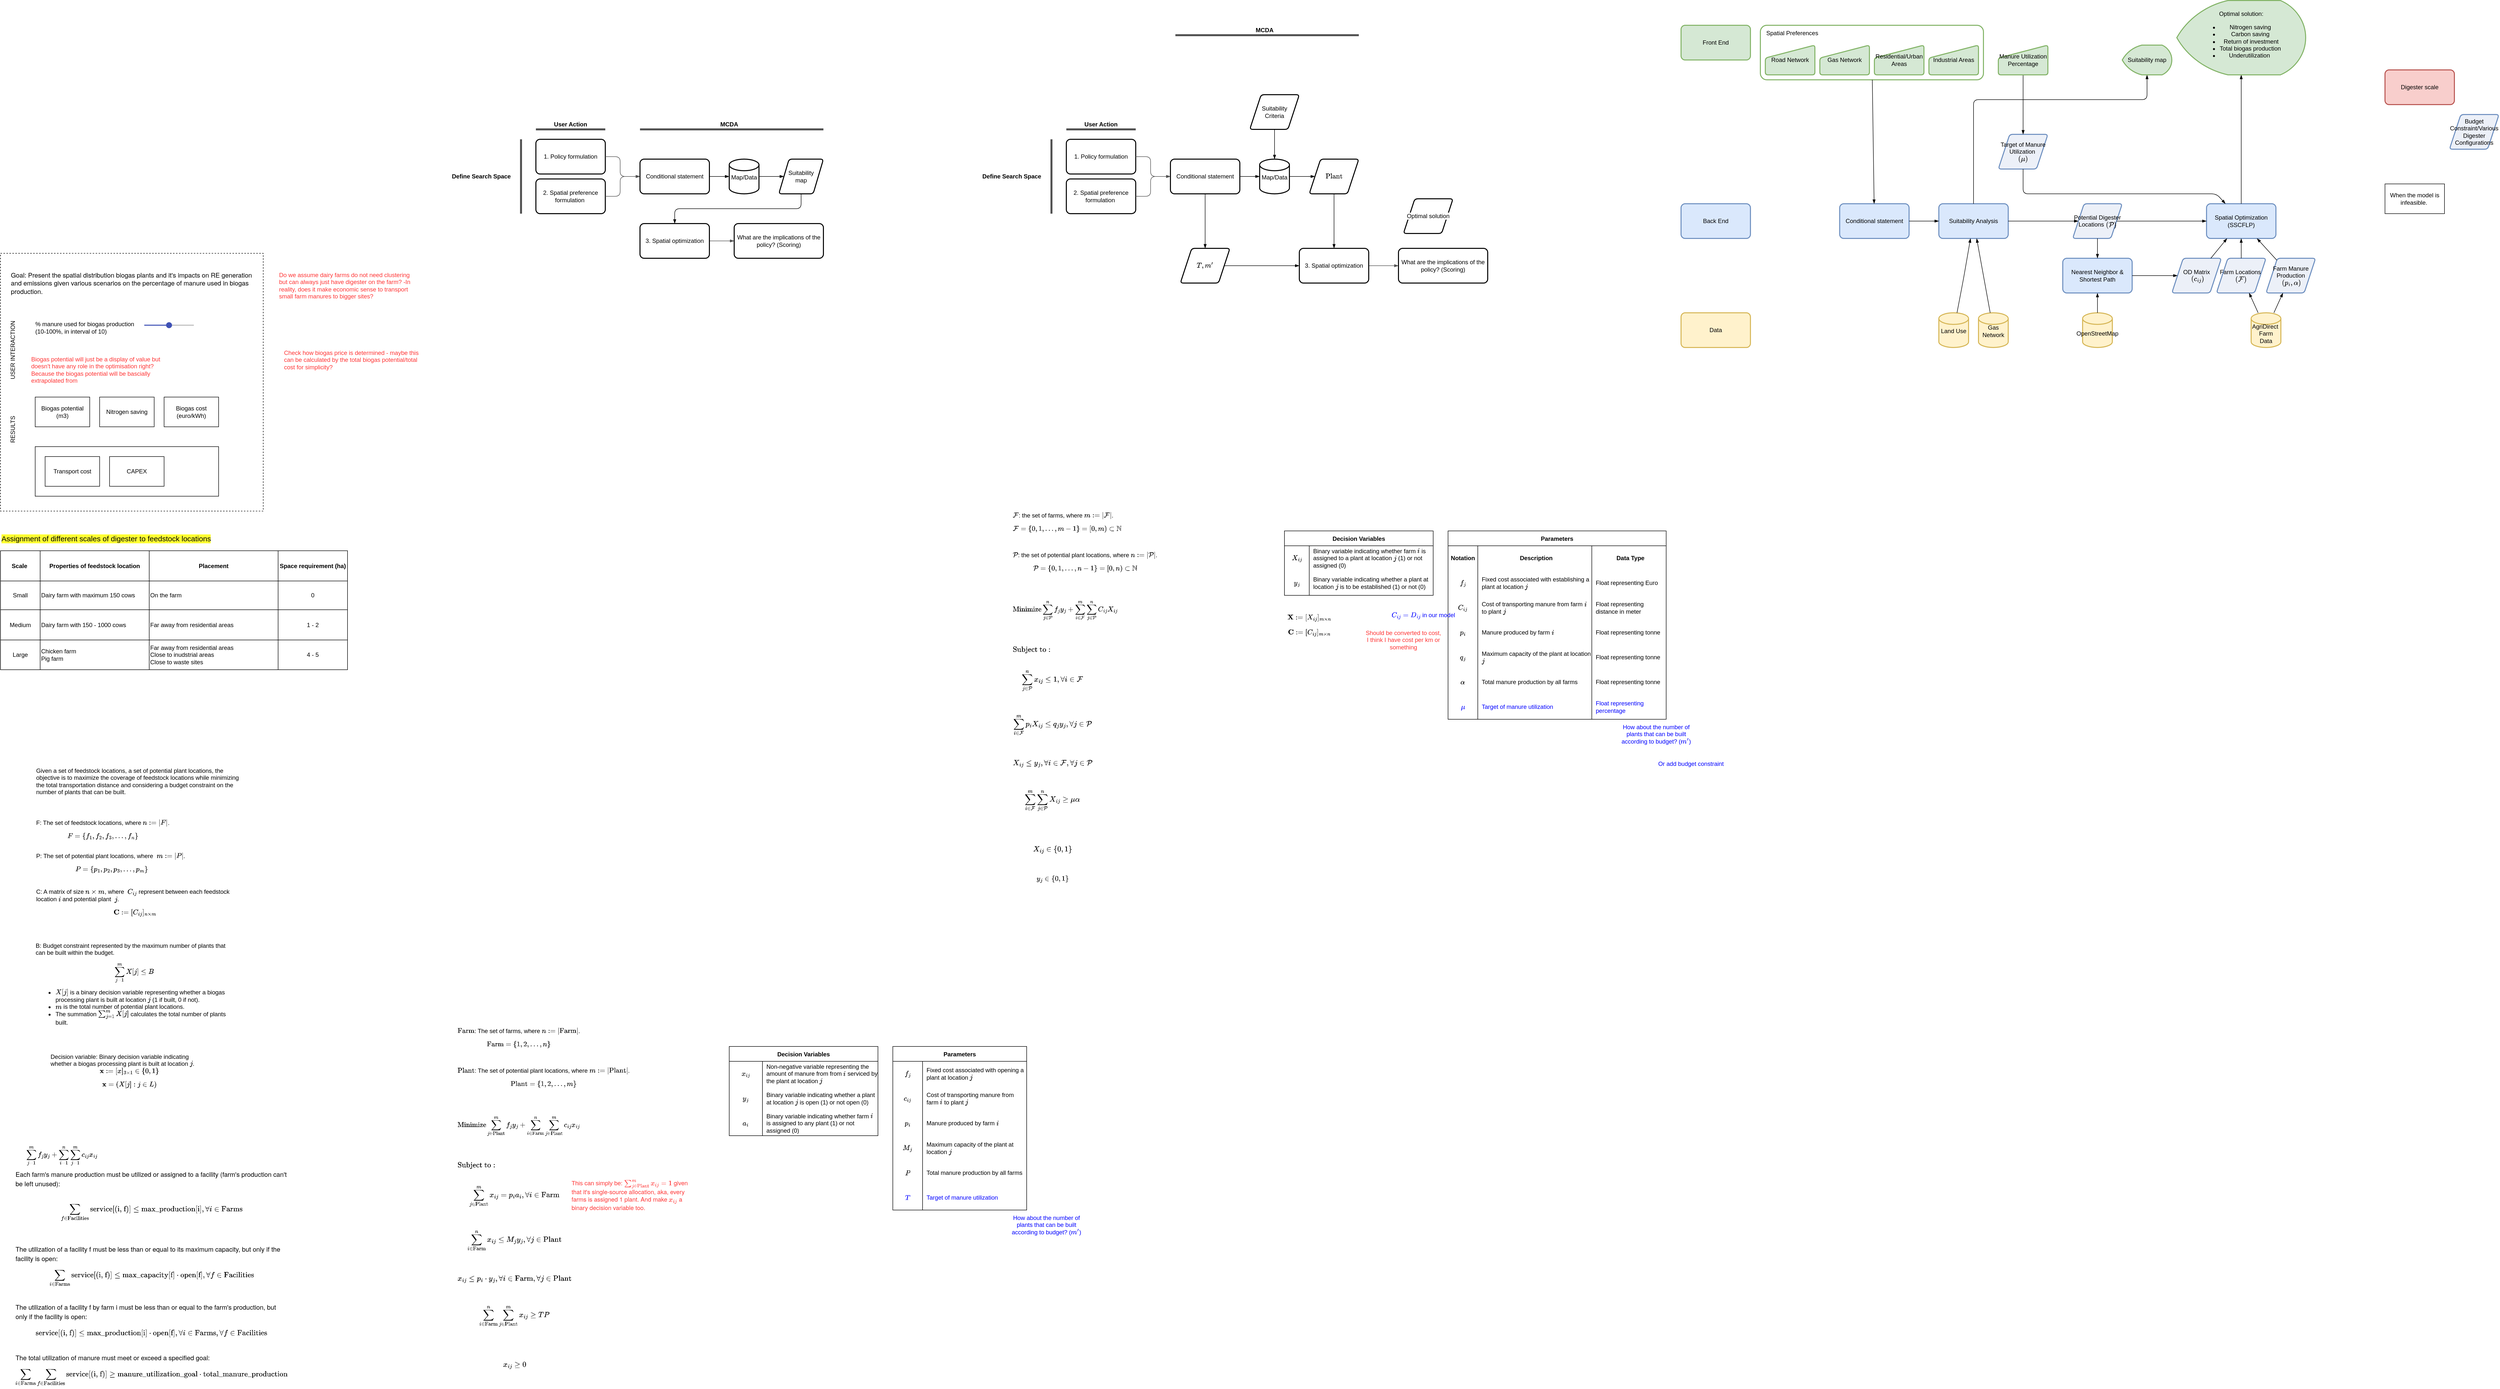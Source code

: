 <mxfile>
    <diagram id="yxhIGMW8OohsdPnCvQMu" name="Page-1">
        <mxGraphModel dx="2326" dy="1626" grid="1" gridSize="10" guides="0" tooltips="1" connect="0" arrows="0" fold="1" page="1" pageScale="1" pageWidth="1100" pageHeight="850" math="1" shadow="0">
            <root>
                <mxCell id="0"/>
                <mxCell id="1" parent="0"/>
                <mxCell id="303" value="" style="text;html=1;align=center;verticalAlign=middle;whiteSpace=wrap;rounded=1;strokeColor=#82b366;spacingLeft=2;spacingRight=2;fillColor=none;strokeWidth=2;arcSize=12;" parent="1" vertex="1">
                    <mxGeometry x="2660" y="-110" width="450" height="110" as="geometry"/>
                </mxCell>
                <mxCell id="57" value="&lt;div style=&quot;text-align: left;&quot;&gt;&lt;font face=&quot;Helvetica Neue&quot;&gt;&lt;span style=&quot;font-size: 13px;&quot;&gt;&lt;br&gt;&lt;/span&gt;&lt;/font&gt;&lt;/div&gt;" style="whiteSpace=wrap;html=1;fontFamily=Helvetica;fontSize=12;labelBackgroundColor=none;fillColor=none;dashed=1;" parent="1" vertex="1">
                    <mxGeometry x="-890" y="350" width="530" height="520" as="geometry"/>
                </mxCell>
                <mxCell id="78" value="" style="rounded=0;whiteSpace=wrap;html=1;strokeColor=default;fillColor=none;" parent="1" vertex="1">
                    <mxGeometry x="-820" y="740" width="370" height="100" as="geometry"/>
                </mxCell>
                <mxCell id="3" value="1. Policy formulation" style="text;html=1;align=center;verticalAlign=middle;whiteSpace=wrap;rounded=1;strokeColor=default;spacingLeft=2;spacingRight=2;fillColor=default;strokeWidth=2;arcSize=12;" parent="1" vertex="1">
                    <mxGeometry x="190" y="120" width="140" height="70" as="geometry"/>
                </mxCell>
                <mxCell id="4" value="2. Spatial preference formulation&amp;nbsp;" style="text;html=1;align=center;verticalAlign=middle;whiteSpace=wrap;rounded=1;strokeColor=default;spacingLeft=2;spacingRight=2;fillColor=default;strokeWidth=2;arcSize=12;" parent="1" vertex="1">
                    <mxGeometry x="190" y="200" width="140" height="70" as="geometry"/>
                </mxCell>
                <mxCell id="5" value="Define Search Space" style="text;html=1;align=center;verticalAlign=middle;whiteSpace=wrap;rounded=0;strokeColor=none;spacingLeft=2;spacingRight=2;fontStyle=1" parent="1" vertex="1">
                    <mxGeometry x="10" y="160" width="140" height="70" as="geometry"/>
                </mxCell>
                <mxCell id="26" style="edgeStyle=orthogonalEdgeStyle;html=1;strokeColor=#525252;strokeWidth=1;endArrow=blockThin;endFill=1;rounded=1;" parent="1" source="3" target="10" edge="1">
                    <mxGeometry relative="1" as="geometry">
                        <mxPoint x="560.0" y="155" as="sourcePoint"/>
                        <Array as="points">
                            <mxPoint x="360" y="155"/>
                            <mxPoint x="360" y="195"/>
                        </Array>
                    </mxGeometry>
                </mxCell>
                <mxCell id="27" style="edgeStyle=orthogonalEdgeStyle;html=1;strokeColor=#525252;strokeWidth=1;endArrow=blockThin;endFill=1;rounded=1;" parent="1" source="4" target="10" edge="1">
                    <mxGeometry relative="1" as="geometry">
                        <mxPoint x="560.0" y="235" as="sourcePoint"/>
                        <Array as="points">
                            <mxPoint x="360" y="235"/>
                            <mxPoint x="360" y="195"/>
                        </Array>
                    </mxGeometry>
                </mxCell>
                <mxCell id="28" style="edgeStyle=orthogonalEdgeStyle;rounded=0;html=1;strokeColor=#525252;strokeWidth=1;endArrow=blockThin;endFill=1;elbow=vertical;" parent="1" source="8" target="11" edge="1">
                    <mxGeometry relative="1" as="geometry"/>
                </mxCell>
                <mxCell id="8" value="3. Spatial optimization" style="text;html=1;align=center;verticalAlign=middle;whiteSpace=wrap;rounded=1;strokeColor=default;spacingLeft=2;spacingRight=2;fillColor=default;strokeWidth=2;arcSize=12;" parent="1" vertex="1">
                    <mxGeometry x="400" y="290" width="140" height="70" as="geometry"/>
                </mxCell>
                <mxCell id="37" style="edgeStyle=none;rounded=1;html=1;endArrow=blockThin;endFill=1;" parent="1" source="10" target="36" edge="1">
                    <mxGeometry relative="1" as="geometry"/>
                </mxCell>
                <mxCell id="10" value="Conditional statement" style="text;html=1;align=center;verticalAlign=middle;whiteSpace=wrap;rounded=1;strokeColor=default;spacingLeft=2;spacingRight=2;fillColor=default;strokeWidth=2;arcSize=12;" parent="1" vertex="1">
                    <mxGeometry x="400" y="160" width="140" height="70" as="geometry"/>
                </mxCell>
                <mxCell id="11" value="What are the implications of the policy? (Scoring)" style="text;html=1;align=center;verticalAlign=middle;whiteSpace=wrap;rounded=1;strokeColor=default;spacingLeft=2;spacingRight=2;fillColor=default;strokeWidth=2;arcSize=12;" parent="1" vertex="1">
                    <mxGeometry x="590" y="290" width="180" height="70" as="geometry"/>
                </mxCell>
                <mxCell id="16" value="" style="endArrow=none;html=1;strokeWidth=4;strokeColor=#525252;" parent="1" edge="1">
                    <mxGeometry width="50" height="50" relative="1" as="geometry">
                        <mxPoint x="160" y="270" as="sourcePoint"/>
                        <mxPoint x="160" y="120" as="targetPoint"/>
                    </mxGeometry>
                </mxCell>
                <mxCell id="17" value="" style="endArrow=none;html=1;strokeWidth=4;strokeColor=#525252;" parent="1" edge="1">
                    <mxGeometry width="50" height="50" relative="1" as="geometry">
                        <mxPoint x="190" y="100" as="sourcePoint"/>
                        <mxPoint x="330" y="100" as="targetPoint"/>
                    </mxGeometry>
                </mxCell>
                <mxCell id="18" value="User Action" style="text;html=1;align=center;verticalAlign=middle;whiteSpace=wrap;rounded=0;strokeColor=none;spacingLeft=2;spacingRight=2;fontStyle=1" parent="1" vertex="1">
                    <mxGeometry x="190" y="80" width="140" height="20" as="geometry"/>
                </mxCell>
                <mxCell id="29" value="" style="endArrow=none;html=1;strokeWidth=4;strokeColor=#525252;" parent="1" edge="1">
                    <mxGeometry width="50" height="50" relative="1" as="geometry">
                        <mxPoint x="400.0" y="100" as="sourcePoint"/>
                        <mxPoint x="770" y="100" as="targetPoint"/>
                    </mxGeometry>
                </mxCell>
                <mxCell id="30" value="MCDA" style="text;html=1;align=center;verticalAlign=middle;whiteSpace=wrap;rounded=0;strokeColor=none;spacingLeft=2;spacingRight=2;fontStyle=1" parent="1" vertex="1">
                    <mxGeometry x="440" y="80" width="280" height="20" as="geometry"/>
                </mxCell>
                <mxCell id="40" style="edgeStyle=none;rounded=1;html=1;endArrow=blockThin;endFill=1;" parent="1" source="31" target="8" edge="1">
                    <mxGeometry relative="1" as="geometry">
                        <Array as="points">
                            <mxPoint x="725" y="260"/>
                            <mxPoint x="470" y="260"/>
                        </Array>
                    </mxGeometry>
                </mxCell>
                <mxCell id="31" value="&lt;span style=&quot;color: rgb(0, 0, 0); font-family: Helvetica; font-size: 12px; font-style: normal; font-variant-ligatures: normal; font-variant-caps: normal; font-weight: 400; letter-spacing: normal; orphans: 2; text-align: center; text-indent: 0px; text-transform: none; widows: 2; word-spacing: 0px; -webkit-text-stroke-width: 0px; background-color: rgb(255, 255, 255); text-decoration-thickness: initial; text-decoration-style: initial; text-decoration-color: initial; float: none; display: inline !important;&quot;&gt;Suitability &lt;br&gt;map&lt;/span&gt;" style="shape=parallelogram;html=1;strokeWidth=2;perimeter=parallelogramPerimeter;whiteSpace=wrap;rounded=1;arcSize=12;size=0.23;" parent="1" vertex="1">
                    <mxGeometry x="680" y="160" width="90" height="70" as="geometry"/>
                </mxCell>
                <mxCell id="39" value="" style="edgeStyle=none;rounded=1;html=1;endArrow=blockThin;endFill=1;" parent="1" source="36" target="31" edge="1">
                    <mxGeometry relative="1" as="geometry"/>
                </mxCell>
                <mxCell id="36" value="Map/Data" style="strokeWidth=2;html=1;shape=mxgraph.flowchart.database;whiteSpace=wrap;spacingTop=4;" parent="1" vertex="1">
                    <mxGeometry x="580" y="160" width="60" height="70" as="geometry"/>
                </mxCell>
                <mxCell id="41" value="Given a set of feedstock locations, a set of potential plant locations, the objective is to maximize the coverage of feedstock locations while minimizing the total transportation distance and considering a budget constraint on the number of plants that can be built.&amp;nbsp;" style="text;html=1;strokeColor=none;fillColor=none;align=left;verticalAlign=middle;whiteSpace=wrap;rounded=0;" parent="1" vertex="1">
                    <mxGeometry x="-820" y="1370" width="430" height="90" as="geometry"/>
                </mxCell>
                <mxCell id="43" value="&lt;font style=&quot;font-size: 12px;&quot;&gt;&lt;font style=&quot;font-size: 12px;&quot;&gt;&lt;span style=&quot;&quot;&gt;&lt;font style=&quot;font-size: 12px;&quot;&gt;F: The set of feedstock locations, where \(n:=|F| \). \[ F = \{f_1, f_2, f_3, \ldots, f_n\}\]&lt;/font&gt;&lt;/span&gt;&lt;/font&gt;&lt;span id=&quot;docs-internal-guid-d7d6a5e9-7fff-3747-1d99-b8a17d7eb3a2&quot;&gt;&lt;span style=&quot;font-family: Barlow, sans-serif; background-color: transparent; font-variant-numeric: normal; font-variant-east-asian: normal; vertical-align: baseline;&quot;&gt;&lt;br&gt;&lt;/span&gt;&lt;/span&gt;&lt;/font&gt;" style="text;html=1;strokeColor=none;fillColor=none;align=left;verticalAlign=middle;whiteSpace=wrap;rounded=0;" parent="1" vertex="1">
                    <mxGeometry x="-820" y="1500" width="400" height="50" as="geometry"/>
                </mxCell>
                <mxCell id="44" value="P: The set of potential plant locations, where&amp;nbsp;&lt;span style=&quot;&quot;&gt;&amp;nbsp;\(m:=|P| \).&amp;nbsp;&lt;/span&gt;&lt;span style=&quot;&quot;&gt;\[ P = \{p_1, p_2, p_3, \ldots, p_m\}\]&lt;/span&gt;" style="text;html=1;strokeColor=none;fillColor=none;align=left;verticalAlign=middle;whiteSpace=wrap;rounded=0;fontSize=12;" parent="1" vertex="1">
                    <mxGeometry x="-820" y="1570" width="400" height="30" as="geometry"/>
                </mxCell>
                <mxCell id="45" value="&lt;font style=&quot;font-size: 12px;&quot;&gt;C: A matrix of size&amp;nbsp;&lt;span style=&quot;&quot;&gt;\( n \times m \)&lt;/span&gt;, where&amp;nbsp;&lt;span style=&quot;&quot;&gt;&amp;nbsp;\(C_{ij}\) represent between each feedstock location&amp;nbsp;&lt;/span&gt;\( i \) and potential&lt;span style=&quot;&quot;&gt;&amp;nbsp;plant&amp;nbsp;&amp;nbsp;&lt;/span&gt;&lt;span style=&quot;&quot;&gt;\( j \)&lt;/span&gt;&lt;span style=&quot;&quot;&gt;.&lt;br&gt;&lt;/span&gt;&lt;span style=&quot;&quot;&gt;\[\mathbf{C}:=[C_{ij}]_{n\times m}\]&lt;/span&gt;&lt;/font&gt;&lt;span style=&quot;&quot;&gt;&lt;br&gt;&lt;/span&gt;" style="text;html=1;strokeColor=none;fillColor=none;align=left;verticalAlign=middle;whiteSpace=wrap;rounded=0;fontSize=12;" parent="1" vertex="1">
                    <mxGeometry x="-820" y="1650" width="400" height="44.44" as="geometry"/>
                </mxCell>
                <mxCell id="51" value="&lt;div style=&quot;text-align: left;&quot;&gt;&lt;span style=&quot;background-color: initial;&quot;&gt;B: Budget constraint represented by the maximum number of plants that can be built within the budget.&amp;nbsp;&lt;/span&gt;&lt;/div&gt;&lt;font style=&quot;font-size: 12px;&quot;&gt;&lt;span id=&quot;docs-internal-guid-def9f7a5-7fff-8f22-0a7a-3c3afaaced15&quot;&gt;&lt;p style=&quot;text-align: left; line-height: 1.38; margin-top: 0pt; margin-bottom: 0pt;&quot; dir=&quot;ltr&quot;&gt;&lt;span style=&quot;font-family: Barlow, sans-serif; background-color: transparent; font-variant-numeric: normal; font-variant-east-asian: normal; vertical-align: baseline;&quot;&gt;&lt;font style=&quot;font-size: 12px;&quot;&gt;\[ \sum_{j=1}^{m} X[j] \leq B \]&lt;/font&gt;&lt;/span&gt;&lt;/p&gt;&lt;p style=&quot;line-height:1.38;margin-top:0pt;margin-bottom:0pt;&quot; dir=&quot;ltr&quot;&gt;&lt;/p&gt;&lt;ul&gt;&lt;li style=&quot;text-align: left;&quot;&gt;&lt;span style=&quot;font-family: Barlow, sans-serif; color: rgb(0, 0, 0); background-color: transparent; font-weight: 400; font-style: normal; font-variant: normal; text-decoration: none; vertical-align: baseline;&quot;&gt;\(X[j]\) is a binary decision variable representing whether a biogas processing plant is built at location \(j\) (1 if built, 0 if not).&lt;/span&gt;&lt;/li&gt;&lt;li style=&quot;text-align: left;&quot;&gt;&lt;span style=&quot;font-family: Barlow, sans-serif; color: rgb(0, 0, 0); background-color: transparent; font-weight: 400; font-style: normal; font-variant: normal; text-decoration: none; vertical-align: baseline;&quot;&gt;\(m\) is the total number of potential plant locations.&lt;/span&gt;&lt;/li&gt;&lt;li style=&quot;text-align: left;&quot;&gt;&lt;span style=&quot;font-family: Barlow, sans-serif; color: rgb(0, 0, 0); background-color: transparent; font-weight: 400; font-style: normal; font-variant: normal; text-decoration: none; vertical-align: baseline;&quot;&gt;The summation \(\sum_{j=1}^{m} X[j]\) calculates the total number of plants built.&lt;/span&gt;&lt;/li&gt;&lt;/ul&gt;&lt;p&gt;&lt;/p&gt;&lt;p style=&quot;line-height:1.38;margin-top:0pt;margin-bottom:0pt;&quot; dir=&quot;ltr&quot;&gt;&lt;span style=&quot;font-family: Barlow, sans-serif; background-color: transparent; font-variant-numeric: normal; font-variant-east-asian: normal; vertical-align: baseline;&quot;&gt;&lt;font style=&quot;font-size: 12px;&quot;&gt;&lt;span id=&quot;docs-internal-guid-fa30f236-7fff-2b56-960d-c291ab59fe8a&quot;&gt;&lt;/span&gt;&lt;/font&gt;&lt;/span&gt;&lt;/p&gt;&lt;/span&gt;&lt;/font&gt;" style="text;html=1;strokeColor=none;fillColor=none;align=center;verticalAlign=middle;whiteSpace=wrap;rounded=0;fontSize=12;" parent="1" vertex="1">
                    <mxGeometry x="-820" y="1750" width="400" height="160" as="geometry"/>
                </mxCell>
                <mxCell id="54" value="&lt;div style=&quot;text-align: left;&quot;&gt;&lt;font style=&quot;font-size: 12px;&quot;&gt;&lt;span style=&quot;background-color: initial;&quot;&gt;Decision variable:&amp;nbsp;&lt;/span&gt;&lt;span style=&quot;background-color: initial;&quot; id=&quot;docs-internal-guid-231e80e5-7fff-9483-0301-b8710d62df2a&quot;&gt;&lt;span style=&quot;background-color: transparent; font-variant-numeric: normal; font-variant-east-asian: normal; vertical-align: baseline;&quot;&gt;Binary decision variable indicating whether a biogas processing plant is built at location \(j\).&lt;/span&gt;&lt;/span&gt;&lt;/font&gt;&lt;/div&gt;&lt;font style=&quot;font-size: 12px;&quot;&gt;&lt;span style=&quot;text-align: left;&quot;&gt;\(\mathbf{x}:=[x]_{3\times 1} \in&amp;nbsp; \left \{0, 1\right \}\)&lt;br&gt;&lt;/span&gt;&lt;span style=&quot;&quot; id=&quot;docs-internal-guid-3de9233c-7fff-b12f-bd91-92c39c13ba9c&quot;&gt;&lt;p style=&quot;line-height: 1.38; margin-top: 0pt; margin-bottom: 0pt;&quot; dir=&quot;ltr&quot;&gt;&lt;span style=&quot;font-family: Barlow, sans-serif; background-color: transparent; font-variant-numeric: normal; font-variant-east-asian: normal; vertical-align: baseline;&quot;&gt;\[ \mathbf{x} = (X[j] : j \in L)\]&lt;/span&gt;&lt;/p&gt;&lt;/span&gt;&lt;/font&gt;" style="text;html=1;strokeColor=none;fillColor=none;align=center;verticalAlign=middle;whiteSpace=wrap;rounded=0;fontSize=12;" parent="1" vertex="1">
                    <mxGeometry x="-790" y="1970" width="320" height="70" as="geometry"/>
                </mxCell>
                <mxCell id="58" value="&lt;div style=&quot;text-align: left;&quot;&gt;&lt;font face=&quot;Helvetica Neue&quot;&gt;&lt;span style=&quot;font-size: 13px;&quot;&gt;Goal: Present the spatial distribution biogas plants and it's impacts on RE generation and emissions given various scenarios on the percentage of manure used in biogas production.&amp;nbsp;&lt;/span&gt;&lt;/font&gt;&lt;/div&gt;" style="text;html=1;strokeColor=none;fillColor=none;align=center;verticalAlign=middle;whiteSpace=wrap;rounded=0;labelBackgroundColor=none;fontFamily=Helvetica;fontSize=12;" parent="1" vertex="1">
                    <mxGeometry x="-870" y="370" width="500" height="80" as="geometry"/>
                </mxCell>
                <mxCell id="64" value="" style="dashed=0;verticalLabelPosition=bottom;verticalAlign=top;align=center;shape=mxgraph.gmdl.slider2;barPos=50;strokeColor=#3F51B5;opacity=100;strokeWidth=2;fillColor=#3F51B5;handleSize=10;shadow=0;labelBackgroundColor=none;fontFamily=Helvetica;fontSize=12;" parent="1" vertex="1">
                    <mxGeometry x="-600" y="490" width="100" height="10" as="geometry"/>
                </mxCell>
                <mxCell id="67" value="USER INTERACTION" style="text;html=1;strokeColor=none;fillColor=none;align=center;verticalAlign=middle;whiteSpace=wrap;rounded=0;dashed=1;labelBackgroundColor=none;fontFamily=Helvetica;fontSize=12;rotation=270;" parent="1" vertex="1">
                    <mxGeometry x="-930" y="530" width="130" height="30" as="geometry"/>
                </mxCell>
                <mxCell id="70" value="% manure used for biogas production&lt;br&gt;&lt;div style=&quot;text-align: left;&quot;&gt;&lt;span style=&quot;background-color: initial;&quot;&gt;(10-100%, in interval of 10)&lt;/span&gt;&lt;/div&gt;" style="text;html=1;strokeColor=none;fillColor=none;align=center;verticalAlign=middle;whiteSpace=wrap;rounded=0;dashed=1;labelBackgroundColor=none;fontFamily=Helvetica;fontSize=12;" parent="1" vertex="1">
                    <mxGeometry x="-830" y="480" width="220" height="40" as="geometry"/>
                </mxCell>
                <mxCell id="71" value="RESULTS" style="text;html=1;strokeColor=none;fillColor=none;align=center;verticalAlign=middle;whiteSpace=wrap;rounded=0;dashed=1;labelBackgroundColor=none;fontFamily=Helvetica;fontSize=12;rotation=270;" parent="1" vertex="1">
                    <mxGeometry x="-930" y="690" width="130" height="30" as="geometry"/>
                </mxCell>
                <mxCell id="72" value="Biogas potential (m3)" style="text;html=1;strokeColor=default;fillColor=none;align=center;verticalAlign=middle;whiteSpace=wrap;rounded=0;" parent="1" vertex="1">
                    <mxGeometry x="-820" y="640" width="110" height="60" as="geometry"/>
                </mxCell>
                <mxCell id="74" value="Nitrogen saving" style="text;html=1;strokeColor=default;fillColor=none;align=center;verticalAlign=middle;whiteSpace=wrap;rounded=0;" parent="1" vertex="1">
                    <mxGeometry x="-690" y="640" width="110" height="60" as="geometry"/>
                </mxCell>
                <mxCell id="75" value="Biogas cost (euro/kWh)" style="text;html=1;strokeColor=default;fillColor=none;align=center;verticalAlign=middle;whiteSpace=wrap;rounded=0;" parent="1" vertex="1">
                    <mxGeometry x="-560" y="640" width="110" height="60" as="geometry"/>
                </mxCell>
                <mxCell id="76" value="Transport cost" style="text;html=1;strokeColor=default;fillColor=none;align=center;verticalAlign=middle;whiteSpace=wrap;rounded=0;" parent="1" vertex="1">
                    <mxGeometry x="-800" y="760" width="110" height="60" as="geometry"/>
                </mxCell>
                <mxCell id="77" value="CAPEX" style="text;html=1;strokeColor=default;fillColor=none;align=center;verticalAlign=middle;whiteSpace=wrap;rounded=0;" parent="1" vertex="1">
                    <mxGeometry x="-670" y="760" width="110" height="60" as="geometry"/>
                </mxCell>
                <mxCell id="141" value="" style="childLayout=tableLayout;recursiveResize=0;shadow=0;fillColor=none;strokeColor=default;" parent="1" vertex="1">
                    <mxGeometry x="-890" y="950" width="700" height="240" as="geometry"/>
                </mxCell>
                <mxCell id="142" value="" style="shape=tableRow;horizontal=0;startSize=0;swimlaneHead=0;swimlaneBody=0;top=0;left=0;bottom=0;right=0;dropTarget=0;collapsible=0;recursiveResize=0;expand=0;fontStyle=0;fillColor=none;strokeColor=inherit;" parent="141" vertex="1">
                    <mxGeometry width="700" height="61" as="geometry"/>
                </mxCell>
                <mxCell id="143" value="Scale&amp;nbsp;" style="connectable=0;recursiveResize=0;strokeColor=inherit;fillColor=none;align=center;whiteSpace=wrap;html=1;fontStyle=1" parent="142" vertex="1">
                    <mxGeometry width="80" height="61" as="geometry">
                        <mxRectangle width="80" height="61" as="alternateBounds"/>
                    </mxGeometry>
                </mxCell>
                <mxCell id="144" value="Properties of feedstock location" style="connectable=0;recursiveResize=0;strokeColor=inherit;fillColor=none;align=center;whiteSpace=wrap;html=1;fontStyle=1" parent="142" vertex="1">
                    <mxGeometry x="80" width="220" height="61" as="geometry">
                        <mxRectangle width="220" height="61" as="alternateBounds"/>
                    </mxGeometry>
                </mxCell>
                <mxCell id="145" value="Placement" style="connectable=0;recursiveResize=0;strokeColor=inherit;fillColor=none;align=center;whiteSpace=wrap;html=1;fontStyle=1" parent="142" vertex="1">
                    <mxGeometry x="300" width="260" height="61" as="geometry">
                        <mxRectangle width="260" height="61" as="alternateBounds"/>
                    </mxGeometry>
                </mxCell>
                <mxCell id="159" value="Space requirement (ha)" style="connectable=0;recursiveResize=0;strokeColor=inherit;fillColor=none;align=center;whiteSpace=wrap;html=1;fontStyle=1" parent="142" vertex="1">
                    <mxGeometry x="560" width="140" height="61" as="geometry">
                        <mxRectangle width="140" height="61" as="alternateBounds"/>
                    </mxGeometry>
                </mxCell>
                <mxCell id="146" style="shape=tableRow;horizontal=0;startSize=0;swimlaneHead=0;swimlaneBody=0;top=0;left=0;bottom=0;right=0;dropTarget=0;collapsible=0;recursiveResize=0;expand=0;fontStyle=0;fillColor=none;strokeColor=inherit;" parent="141" vertex="1">
                    <mxGeometry y="61" width="700" height="58" as="geometry"/>
                </mxCell>
                <mxCell id="147" value="Small" style="connectable=0;recursiveResize=0;strokeColor=inherit;fillColor=none;align=center;whiteSpace=wrap;html=1;" parent="146" vertex="1">
                    <mxGeometry width="80" height="58" as="geometry">
                        <mxRectangle width="80" height="58" as="alternateBounds"/>
                    </mxGeometry>
                </mxCell>
                <mxCell id="148" value="Dairy farm with maximum 150 cows" style="connectable=0;recursiveResize=0;strokeColor=inherit;fillColor=none;align=left;whiteSpace=wrap;html=1;" parent="146" vertex="1">
                    <mxGeometry x="80" width="220" height="58" as="geometry">
                        <mxRectangle width="220" height="58" as="alternateBounds"/>
                    </mxGeometry>
                </mxCell>
                <mxCell id="149" value="On the farm" style="connectable=0;recursiveResize=0;strokeColor=inherit;fillColor=none;align=left;whiteSpace=wrap;html=1;" parent="146" vertex="1">
                    <mxGeometry x="300" width="260" height="58" as="geometry">
                        <mxRectangle width="260" height="58" as="alternateBounds"/>
                    </mxGeometry>
                </mxCell>
                <mxCell id="160" value="0" style="connectable=0;recursiveResize=0;strokeColor=inherit;fillColor=none;align=center;whiteSpace=wrap;html=1;" parent="146" vertex="1">
                    <mxGeometry x="560" width="140" height="58" as="geometry">
                        <mxRectangle width="140" height="58" as="alternateBounds"/>
                    </mxGeometry>
                </mxCell>
                <mxCell id="150" style="shape=tableRow;horizontal=0;startSize=0;swimlaneHead=0;swimlaneBody=0;top=0;left=0;bottom=0;right=0;dropTarget=0;collapsible=0;recursiveResize=0;expand=0;fontStyle=0;fillColor=none;strokeColor=inherit;" parent="141" vertex="1">
                    <mxGeometry y="119" width="700" height="61" as="geometry"/>
                </mxCell>
                <mxCell id="151" value="Medium" style="connectable=0;recursiveResize=0;strokeColor=inherit;fillColor=none;align=center;whiteSpace=wrap;html=1;" parent="150" vertex="1">
                    <mxGeometry width="80" height="61" as="geometry">
                        <mxRectangle width="80" height="61" as="alternateBounds"/>
                    </mxGeometry>
                </mxCell>
                <mxCell id="152" value="Dairy farm with 150 - 1000 cows" style="connectable=0;recursiveResize=0;strokeColor=inherit;fillColor=none;align=left;whiteSpace=wrap;html=1;" parent="150" vertex="1">
                    <mxGeometry x="80" width="220" height="61" as="geometry">
                        <mxRectangle width="220" height="61" as="alternateBounds"/>
                    </mxGeometry>
                </mxCell>
                <mxCell id="153" value="Far away from residential areas" style="connectable=0;recursiveResize=0;strokeColor=inherit;fillColor=none;align=left;whiteSpace=wrap;html=1;" parent="150" vertex="1">
                    <mxGeometry x="300" width="260" height="61" as="geometry">
                        <mxRectangle width="260" height="61" as="alternateBounds"/>
                    </mxGeometry>
                </mxCell>
                <mxCell id="161" value="1 - 2" style="connectable=0;recursiveResize=0;strokeColor=inherit;fillColor=none;align=center;whiteSpace=wrap;html=1;" parent="150" vertex="1">
                    <mxGeometry x="560" width="140" height="61" as="geometry">
                        <mxRectangle width="140" height="61" as="alternateBounds"/>
                    </mxGeometry>
                </mxCell>
                <mxCell id="155" style="shape=tableRow;horizontal=0;startSize=0;swimlaneHead=0;swimlaneBody=0;top=0;left=0;bottom=0;right=0;dropTarget=0;collapsible=0;recursiveResize=0;expand=0;fontStyle=0;fillColor=none;strokeColor=inherit;" parent="141" vertex="1">
                    <mxGeometry y="180" width="700" height="60" as="geometry"/>
                </mxCell>
                <mxCell id="156" value="Large" style="connectable=0;recursiveResize=0;strokeColor=inherit;fillColor=none;align=center;whiteSpace=wrap;html=1;" parent="155" vertex="1">
                    <mxGeometry width="80" height="60" as="geometry">
                        <mxRectangle width="80" height="60" as="alternateBounds"/>
                    </mxGeometry>
                </mxCell>
                <mxCell id="157" value="Chicken farm&lt;br&gt;Pig farm" style="connectable=0;recursiveResize=0;strokeColor=inherit;fillColor=none;align=left;whiteSpace=wrap;html=1;" parent="155" vertex="1">
                    <mxGeometry x="80" width="220" height="60" as="geometry">
                        <mxRectangle width="220" height="60" as="alternateBounds"/>
                    </mxGeometry>
                </mxCell>
                <mxCell id="158" value="Far away from residential areas&lt;br&gt;Close to inudstrial areas&lt;br&gt;Close to waste sites" style="connectable=0;recursiveResize=0;strokeColor=inherit;fillColor=none;align=left;whiteSpace=wrap;html=1;" parent="155" vertex="1">
                    <mxGeometry x="300" width="260" height="60" as="geometry">
                        <mxRectangle width="260" height="60" as="alternateBounds"/>
                    </mxGeometry>
                </mxCell>
                <mxCell id="162" value="4 - 5" style="connectable=0;recursiveResize=0;strokeColor=inherit;fillColor=none;align=center;whiteSpace=wrap;html=1;" parent="155" vertex="1">
                    <mxGeometry x="560" width="140" height="60" as="geometry">
                        <mxRectangle width="140" height="60" as="alternateBounds"/>
                    </mxGeometry>
                </mxCell>
                <mxCell id="154" value="Assignment of different scales of digester to feedstock locations" style="text;html=1;strokeColor=none;fillColor=none;align=left;verticalAlign=middle;whiteSpace=wrap;rounded=0;fontSize=15;labelBackgroundColor=#FFFF33;" parent="1" vertex="1">
                    <mxGeometry x="-890" y="910" width="520" height="30" as="geometry"/>
                </mxCell>
                <mxCell id="163" value="Do we assume dairy farms do not need clustering but can always just have digester on the farm? -In reality, does it make economic sense to transport small farm manures to bigger sites?&amp;nbsp;" style="text;html=1;strokeColor=none;fillColor=none;align=left;verticalAlign=middle;whiteSpace=wrap;rounded=0;labelBackgroundColor=none;fontSize=12;fontColor=#FF3333;" parent="1" vertex="1">
                    <mxGeometry x="-330" y="350" width="280" height="130" as="geometry"/>
                </mxCell>
                <mxCell id="164" value="Check how biogas price is determined - maybe this can be calculated by the total biogas potential/total cost for simplicity?" style="text;html=1;strokeColor=none;fillColor=none;align=left;verticalAlign=middle;whiteSpace=wrap;rounded=0;labelBackgroundColor=none;fontSize=12;fontColor=#FF3333;" parent="1" vertex="1">
                    <mxGeometry x="-320" y="520" width="280" height="90" as="geometry"/>
                </mxCell>
                <mxCell id="165" value="Biogas potential will just be a display of value but doesn't have any role in the optimisation right? Because the biogas potential will be bascially extrapolated from&amp;nbsp;" style="text;html=1;strokeColor=none;fillColor=none;align=left;verticalAlign=middle;whiteSpace=wrap;rounded=0;labelBackgroundColor=none;fontSize=12;fontColor=#FF3333;" parent="1" vertex="1">
                    <mxGeometry x="-830" y="550" width="280" height="70" as="geometry"/>
                </mxCell>
                <mxCell id="167" value="&lt;p style=&quot;margin: 0px; font-variant-numeric: normal; font-variant-east-asian: normal; font-variant-alternates: normal; font-kerning: auto; font-optical-sizing: auto; font-feature-settings: normal; font-variation-settings: normal; font-stretch: normal; font-size: 13px; line-height: normal; font-family: &amp;quot;Helvetica Neue&amp;quot;;&quot; class=&quot;p1&quot;&gt;&lt;br&gt;&lt;/p&gt;&lt;p style=&quot;margin: 0px; font-variant-numeric: normal; font-variant-east-asian: normal; font-variant-alternates: normal; font-kerning: auto; font-optical-sizing: auto; font-feature-settings: normal; font-variation-settings: normal; font-stretch: normal; font-size: 13px; line-height: normal; font-family: &amp;quot;Helvetica Neue&amp;quot;;&quot; class=&quot;p1&quot;&gt;\(\text{Subject to}:\)&lt;/p&gt;&lt;p style=&quot;margin: 0px; font-variant-numeric: normal; font-variant-east-asian: normal; font-variant-alternates: normal; font-kerning: auto; font-optical-sizing: auto; font-feature-settings: normal; font-variation-settings: normal; font-stretch: normal; font-size: 13px; line-height: normal; font-family: &amp;quot;Helvetica Neue&amp;quot;;&quot; class=&quot;p1&quot;&gt;&lt;br&gt;&lt;/p&gt;&lt;p style=&quot;margin: 0px; font-variant-numeric: normal; font-variant-east-asian: normal; font-variant-alternates: normal; font-kerning: auto; font-optical-sizing: auto; font-feature-settings: normal; font-variation-settings: normal; font-stretch: normal; font-size: 13px; line-height: normal; font-family: &amp;quot;Helvetica Neue&amp;quot;;&quot; class=&quot;p1&quot;&gt;\[\sum_{j \in \mathcal{P}}^{n} x_{ij} \le 1, \forall i \in \mathcal{F} \]&lt;/p&gt;&lt;p style=&quot;margin: 0px; font-variant-numeric: normal; font-variant-east-asian: normal; font-variant-alternates: normal; font-kerning: auto; font-optical-sizing: auto; font-feature-settings: normal; font-variation-settings: normal; font-stretch: normal; font-size: 13px; line-height: normal; font-family: &amp;quot;Helvetica Neue&amp;quot;;&quot; class=&quot;p1&quot;&gt;&lt;br&gt;&lt;/p&gt;&lt;p style=&quot;margin: 0px; font-variant-numeric: normal; font-variant-east-asian: normal; font-variant-alternates: normal; font-kerning: auto; font-optical-sizing: auto; font-feature-settings: normal; font-variation-settings: normal; font-stretch: normal; font-size: 13px; line-height: normal; font-family: &amp;quot;Helvetica Neue&amp;quot;;&quot; class=&quot;p1&quot;&gt;\[\sum_{i \in \mathcal{F}}^{m} p_i X_{ij} \leq q_j y_j, \forall j \in \mathcal{P} \]&lt;/p&gt;&lt;p style=&quot;margin: 0px; font-variant-numeric: normal; font-variant-east-asian: normal; font-variant-alternates: normal; font-kerning: auto; font-optical-sizing: auto; font-feature-settings: normal; font-variation-settings: normal; font-stretch: normal; font-size: 13px; line-height: normal; font-family: &amp;quot;Helvetica Neue&amp;quot;;&quot; class=&quot;p1&quot;&gt;&lt;br&gt;&lt;/p&gt;&lt;p style=&quot;margin: 0px; font-variant-numeric: normal; font-variant-east-asian: normal; font-variant-alternates: normal; font-kerning: auto; font-optical-sizing: auto; font-feature-settings: normal; font-variation-settings: normal; font-stretch: normal; font-size: 13px; line-height: normal; font-family: &amp;quot;Helvetica Neue&amp;quot;;&quot; class=&quot;p1&quot;&gt;\[X_{ij} \leq y_j, \forall i \in \mathcal{F}, \forall j \in \mathcal{P} \]&lt;/p&gt;&lt;p style=&quot;margin: 0px; font-variant-numeric: normal; font-variant-east-asian: normal; font-variant-alternates: normal; font-kerning: auto; font-optical-sizing: auto; font-feature-settings: normal; font-variation-settings: normal; font-stretch: normal; font-size: 13px; line-height: normal; font-family: &amp;quot;Helvetica Neue&amp;quot;;&quot; class=&quot;p1&quot;&gt;&lt;br&gt;&lt;/p&gt;&lt;p style=&quot;margin: 0px; font-variant-numeric: normal; font-variant-east-asian: normal; font-variant-alternates: normal; font-kerning: auto; font-optical-sizing: auto; font-feature-settings: normal; font-variation-settings: normal; font-stretch: normal; font-size: 13px; line-height: normal; font-family: &amp;quot;Helvetica Neue&amp;quot;;&quot; class=&quot;p1&quot;&gt;\[\sum_{i \in \mathcal{F}}^{m} \sum_{j \in \mathcal{P}}^{n} X_{ij} \geq \mu \alpha\]&lt;br&gt;&lt;/p&gt;&lt;p style=&quot;margin: 0px; font-variant-numeric: normal; font-variant-east-asian: normal; font-variant-alternates: normal; font-kerning: auto; font-optical-sizing: auto; font-feature-settings: normal; font-variation-settings: normal; font-stretch: normal; font-size: 13px; line-height: normal; font-family: &amp;quot;Helvetica Neue&amp;quot;;&quot; class=&quot;p1&quot;&gt;&lt;br&gt;&lt;/p&gt;&lt;p style=&quot;margin: 0px; font-variant-numeric: normal; font-variant-east-asian: normal; font-variant-alternates: normal; font-kerning: auto; font-optical-sizing: auto; font-feature-settings: normal; font-variation-settings: normal; font-stretch: normal; font-size: 13px; line-height: normal; font-family: &amp;quot;Helvetica Neue&amp;quot;;&quot; class=&quot;p1&quot;&gt;\[X_{ij} \in \left \{0,1 \right\} \]&lt;/p&gt;&lt;p style=&quot;margin: 0px; font-variant-numeric: normal; font-variant-east-asian: normal; font-variant-alternates: normal; font-kerning: auto; font-optical-sizing: auto; font-feature-settings: normal; font-variation-settings: normal; font-stretch: normal; font-size: 13px; line-height: normal; font-family: &amp;quot;Helvetica Neue&amp;quot;;&quot; class=&quot;p1&quot;&gt;&lt;br&gt;&lt;/p&gt;&lt;p style=&quot;margin: 0px; font-variant-numeric: normal; font-variant-east-asian: normal; font-variant-alternates: normal; font-kerning: auto; font-optical-sizing: auto; font-feature-settings: normal; font-variation-settings: normal; font-stretch: normal; font-size: 13px; line-height: normal; font-family: &amp;quot;Helvetica Neue&amp;quot;;&quot; class=&quot;p1&quot;&gt;&lt;span style=&quot;font-family: Helvetica; font-size: 12px;&quot;&gt;\[ y_j \in \left \{0,1 \right \}\]&lt;/span&gt;&lt;br&gt;&lt;/p&gt;" style="text;html=1;strokeColor=none;fillColor=none;align=left;verticalAlign=middle;whiteSpace=wrap;rounded=0;" parent="1" vertex="1">
                    <mxGeometry x="1150" y="1170" width="300" height="430" as="geometry"/>
                </mxCell>
                <mxCell id="171" value="&lt;p style=&quot;border-color: var(--border-color); line-height: 1.38; margin-top: 0pt; margin-bottom: 0pt;&quot; dir=&quot;ltr&quot;&gt;&lt;span style=&quot;border-color: var(--border-color); font-family: Barlow, sans-serif; background-color: transparent; font-variant-numeric: normal; font-variant-east-asian: normal; vertical-align: baseline;&quot;&gt;\[ \sum_{j=1}^{m} f_j y_j + \sum_{i=1}^{n} \sum_{j=1}^{m} c_{ij} x_{ij}\]&lt;/span&gt;&lt;/p&gt;&lt;span style=&quot;border-color: var(--border-color); font-family: Barlow, sans-serif;&quot;&gt;&lt;/span&gt;" style="text;html=1;strokeColor=none;fillColor=none;align=left;verticalAlign=middle;whiteSpace=wrap;rounded=0;" parent="1" vertex="1">
                    <mxGeometry x="-840" y="2140" width="170" height="60" as="geometry"/>
                </mxCell>
                <mxCell id="172" value="&lt;p style=&quot;border-color: var(--border-color); line-height: 1.38; margin-top: 0pt; margin-bottom: 0pt;&quot; dir=&quot;ltr&quot;&gt;&lt;span style=&quot;border-color: var(--border-color); font-family: Barlow, sans-serif; background-color: transparent; font-variant-numeric: normal; font-variant-east-asian: normal; vertical-align: baseline;&quot;&gt;\[ \text{Minimize} \sum_{j \in \mathcal{P}}^{n} f_j y_j + \sum_{i \in \mathcal{F}}^{m} \sum_{j \in \mathcal{P}}^{n} C_{ij} X_{ij}\]&lt;/span&gt;&lt;/p&gt;&lt;span style=&quot;border-color: var(--border-color); font-family: Barlow, sans-serif;&quot;&gt;&lt;/span&gt;" style="text;html=1;strokeColor=none;fillColor=none;align=left;verticalAlign=middle;whiteSpace=wrap;rounded=0;" parent="1" vertex="1">
                    <mxGeometry x="1150" y="1030" width="270" height="80" as="geometry"/>
                </mxCell>
                <mxCell id="185" value="Decision Variables" style="shape=table;startSize=30;container=1;collapsible=0;childLayout=tableLayout;fixedRows=1;rowLines=0;fontStyle=1;" parent="1" vertex="1">
                    <mxGeometry x="1700" y="910" width="300" height="130" as="geometry"/>
                </mxCell>
                <mxCell id="186" value="" style="shape=tableRow;horizontal=0;startSize=0;swimlaneHead=0;swimlaneBody=0;top=0;left=0;bottom=0;right=0;collapsible=0;dropTarget=0;fillColor=none;points=[[0,0.5],[1,0.5]];portConstraint=eastwest;" parent="185" vertex="1">
                    <mxGeometry y="30" width="300" height="50" as="geometry"/>
                </mxCell>
                <mxCell id="187" value="\(X_{ij}\)" style="shape=partialRectangle;html=1;whiteSpace=wrap;connectable=0;fillColor=none;top=0;left=0;bottom=0;right=0;overflow=hidden;pointerEvents=1;verticalAlign=middle;" parent="186" vertex="1">
                    <mxGeometry width="50" height="50" as="geometry">
                        <mxRectangle width="50" height="50" as="alternateBounds"/>
                    </mxGeometry>
                </mxCell>
                <mxCell id="188" value="Binary variable indicating whether&amp;nbsp;farm \(i\) is assigned to a plant at location \(j\) (1) or not assigned (0)" style="shape=partialRectangle;html=1;whiteSpace=wrap;connectable=0;fillColor=none;top=0;left=0;bottom=0;right=0;align=left;spacingLeft=6;overflow=hidden;" parent="186" vertex="1">
                    <mxGeometry x="50" width="250" height="50" as="geometry">
                        <mxRectangle width="250" height="50" as="alternateBounds"/>
                    </mxGeometry>
                </mxCell>
                <mxCell id="189" value="" style="shape=tableRow;horizontal=0;startSize=0;swimlaneHead=0;swimlaneBody=0;top=0;left=0;bottom=0;right=0;collapsible=0;dropTarget=0;fillColor=none;points=[[0,0.5],[1,0.5]];portConstraint=eastwest;" parent="185" vertex="1">
                    <mxGeometry y="80" width="300" height="50" as="geometry"/>
                </mxCell>
                <mxCell id="190" value="\(y_{j}\)" style="shape=partialRectangle;html=1;whiteSpace=wrap;connectable=0;fillColor=none;top=0;left=0;bottom=0;right=0;overflow=hidden;" parent="189" vertex="1">
                    <mxGeometry width="50" height="50" as="geometry">
                        <mxRectangle width="50" height="50" as="alternateBounds"/>
                    </mxGeometry>
                </mxCell>
                <mxCell id="191" value="Binary variable indicating whether a plant at location \(j\) is to be established (1) or not (0)&amp;nbsp;" style="shape=partialRectangle;html=1;whiteSpace=wrap;connectable=0;fillColor=none;top=0;left=0;bottom=0;right=0;align=left;spacingLeft=6;overflow=hidden;" parent="189" vertex="1">
                    <mxGeometry x="50" width="250" height="50" as="geometry">
                        <mxRectangle width="250" height="50" as="alternateBounds"/>
                    </mxGeometry>
                </mxCell>
                <mxCell id="204" value="Parameters" style="shape=table;startSize=30;container=1;collapsible=0;childLayout=tableLayout;fixedRows=1;rowLines=0;fontStyle=1;" parent="1" vertex="1">
                    <mxGeometry x="2030" y="910" width="440" height="380" as="geometry"/>
                </mxCell>
                <mxCell id="362" style="shape=tableRow;horizontal=0;startSize=0;swimlaneHead=0;swimlaneBody=0;top=0;left=0;bottom=0;right=0;collapsible=0;dropTarget=0;fillColor=none;points=[[0,0.5],[1,0.5]];portConstraint=eastwest;perimeterSpacing=2;strokeColor=#000000;fontStyle=1" parent="204" vertex="1">
                    <mxGeometry y="30" width="440" height="50" as="geometry"/>
                </mxCell>
                <mxCell id="363" value="Notation" style="shape=partialRectangle;html=1;whiteSpace=wrap;connectable=0;fillColor=none;top=0;left=0;bottom=0;right=0;overflow=hidden;pointerEvents=1;verticalAlign=middle;fontStyle=1;align=center;" parent="362" vertex="1">
                    <mxGeometry width="60" height="50" as="geometry">
                        <mxRectangle width="60" height="50" as="alternateBounds"/>
                    </mxGeometry>
                </mxCell>
                <mxCell id="364" value="Description" style="shape=partialRectangle;html=1;whiteSpace=wrap;connectable=0;fillColor=none;top=0;left=0;bottom=0;right=0;align=center;spacingLeft=6;overflow=hidden;fontStyle=1" parent="362" vertex="1">
                    <mxGeometry x="60" width="230" height="50" as="geometry">
                        <mxRectangle width="230" height="50" as="alternateBounds"/>
                    </mxGeometry>
                </mxCell>
                <mxCell id="365" value="&lt;b&gt;Data Type&lt;/b&gt;" style="shape=partialRectangle;html=1;whiteSpace=wrap;connectable=0;top=0;left=0;bottom=0;right=0;align=center;spacingLeft=6;overflow=hidden;perimeterSpacing=1;fillColor=none;" parent="362" vertex="1">
                    <mxGeometry x="290" width="150" height="50" as="geometry">
                        <mxRectangle width="150" height="50" as="alternateBounds"/>
                    </mxGeometry>
                </mxCell>
                <mxCell id="205" value="" style="shape=tableRow;horizontal=0;startSize=0;swimlaneHead=0;swimlaneBody=0;top=0;left=0;bottom=0;right=0;collapsible=0;dropTarget=0;fillColor=none;points=[[0,0.5],[1,0.5]];portConstraint=eastwest;" parent="204" vertex="1">
                    <mxGeometry y="80" width="440" height="50" as="geometry"/>
                </mxCell>
                <mxCell id="206" value="\(f_{j}\)" style="shape=partialRectangle;html=1;whiteSpace=wrap;connectable=0;fillColor=none;top=0;left=0;bottom=0;right=0;overflow=hidden;pointerEvents=1;verticalAlign=middle;" parent="205" vertex="1">
                    <mxGeometry width="60" height="50" as="geometry">
                        <mxRectangle width="60" height="50" as="alternateBounds"/>
                    </mxGeometry>
                </mxCell>
                <mxCell id="207" value="Fixed cost associated with establishing a plant at location \(j\)" style="shape=partialRectangle;html=1;whiteSpace=wrap;connectable=0;fillColor=none;top=0;left=0;bottom=0;right=0;align=left;spacingLeft=6;overflow=hidden;" parent="205" vertex="1">
                    <mxGeometry x="60" width="230" height="50" as="geometry">
                        <mxRectangle width="230" height="50" as="alternateBounds"/>
                    </mxGeometry>
                </mxCell>
                <mxCell id="356" value="Float representing Euro" style="shape=partialRectangle;html=1;whiteSpace=wrap;connectable=0;fillColor=none;top=0;left=0;bottom=0;right=0;align=left;spacingLeft=6;overflow=hidden;" parent="205" vertex="1">
                    <mxGeometry x="290" width="150" height="50" as="geometry">
                        <mxRectangle width="150" height="50" as="alternateBounds"/>
                    </mxGeometry>
                </mxCell>
                <mxCell id="208" value="" style="shape=tableRow;horizontal=0;startSize=0;swimlaneHead=0;swimlaneBody=0;top=0;left=0;bottom=0;right=0;collapsible=0;dropTarget=0;fillColor=none;points=[[0,0.5],[1,0.5]];portConstraint=eastwest;" parent="204" vertex="1">
                    <mxGeometry y="130" width="440" height="50" as="geometry"/>
                </mxCell>
                <mxCell id="209" value="\(C_{ij}\)" style="shape=partialRectangle;html=1;whiteSpace=wrap;connectable=0;fillColor=none;top=0;left=0;bottom=0;right=0;overflow=hidden;" parent="208" vertex="1">
                    <mxGeometry width="60" height="50" as="geometry">
                        <mxRectangle width="60" height="50" as="alternateBounds"/>
                    </mxGeometry>
                </mxCell>
                <mxCell id="210" value="Cost of transporting manure from farm \(i\) to plant \(j\)" style="shape=partialRectangle;html=1;whiteSpace=wrap;connectable=0;fillColor=none;top=0;left=0;bottom=0;right=0;align=left;spacingLeft=6;overflow=hidden;" parent="208" vertex="1">
                    <mxGeometry x="60" width="230" height="50" as="geometry">
                        <mxRectangle width="230" height="50" as="alternateBounds"/>
                    </mxGeometry>
                </mxCell>
                <mxCell id="357" value="Float representing distance in meter" style="shape=partialRectangle;html=1;whiteSpace=wrap;connectable=0;fillColor=none;top=0;left=0;bottom=0;right=0;align=left;spacingLeft=6;overflow=hidden;" parent="208" vertex="1">
                    <mxGeometry x="290" width="150" height="50" as="geometry">
                        <mxRectangle width="150" height="50" as="alternateBounds"/>
                    </mxGeometry>
                </mxCell>
                <mxCell id="214" style="shape=tableRow;horizontal=0;startSize=0;swimlaneHead=0;swimlaneBody=0;top=0;left=0;bottom=0;right=0;collapsible=0;dropTarget=0;fillColor=none;points=[[0,0.5],[1,0.5]];portConstraint=eastwest;" parent="204" vertex="1">
                    <mxGeometry y="180" width="440" height="50" as="geometry"/>
                </mxCell>
                <mxCell id="215" value="\(p_{i}\)" style="shape=partialRectangle;html=1;whiteSpace=wrap;connectable=0;fillColor=none;top=0;left=0;bottom=0;right=0;overflow=hidden;" parent="214" vertex="1">
                    <mxGeometry width="60" height="50" as="geometry">
                        <mxRectangle width="60" height="50" as="alternateBounds"/>
                    </mxGeometry>
                </mxCell>
                <mxCell id="216" value="Manure produced by farm \(i\)" style="shape=partialRectangle;html=1;whiteSpace=wrap;connectable=0;fillColor=none;top=0;left=0;bottom=0;right=0;align=left;spacingLeft=6;overflow=hidden;" parent="214" vertex="1">
                    <mxGeometry x="60" width="230" height="50" as="geometry">
                        <mxRectangle width="230" height="50" as="alternateBounds"/>
                    </mxGeometry>
                </mxCell>
                <mxCell id="358" value="Float representing tonne" style="shape=partialRectangle;html=1;whiteSpace=wrap;connectable=0;fillColor=none;top=0;left=0;bottom=0;right=0;align=left;spacingLeft=6;overflow=hidden;" parent="214" vertex="1">
                    <mxGeometry x="290" width="150" height="50" as="geometry">
                        <mxRectangle width="150" height="50" as="alternateBounds"/>
                    </mxGeometry>
                </mxCell>
                <mxCell id="217" value="" style="shape=tableRow;horizontal=0;startSize=0;swimlaneHead=0;swimlaneBody=0;top=0;left=0;bottom=0;right=0;collapsible=0;dropTarget=0;fillColor=none;points=[[0,0.5],[1,0.5]];portConstraint=eastwest;" parent="204" vertex="1">
                    <mxGeometry y="230" width="440" height="50" as="geometry"/>
                </mxCell>
                <mxCell id="218" value="\(q_{j}\)" style="shape=partialRectangle;html=1;whiteSpace=wrap;connectable=0;fillColor=none;top=0;left=0;bottom=0;right=0;overflow=hidden;" parent="217" vertex="1">
                    <mxGeometry width="60" height="50" as="geometry">
                        <mxRectangle width="60" height="50" as="alternateBounds"/>
                    </mxGeometry>
                </mxCell>
                <mxCell id="219" value="Maximum capacity of the plant at location \(j\)" style="shape=partialRectangle;html=1;whiteSpace=wrap;connectable=0;fillColor=none;top=0;left=0;bottom=0;right=0;align=left;spacingLeft=6;overflow=hidden;" parent="217" vertex="1">
                    <mxGeometry x="60" width="230" height="50" as="geometry">
                        <mxRectangle width="230" height="50" as="alternateBounds"/>
                    </mxGeometry>
                </mxCell>
                <mxCell id="359" value="Float representing tonne" style="shape=partialRectangle;html=1;whiteSpace=wrap;connectable=0;fillColor=none;top=0;left=0;bottom=0;right=0;align=left;spacingLeft=6;overflow=hidden;" parent="217" vertex="1">
                    <mxGeometry x="290" width="150" height="50" as="geometry">
                        <mxRectangle width="150" height="50" as="alternateBounds"/>
                    </mxGeometry>
                </mxCell>
                <mxCell id="220" style="shape=tableRow;horizontal=0;startSize=0;swimlaneHead=0;swimlaneBody=0;top=0;left=0;bottom=0;right=0;collapsible=0;dropTarget=0;fillColor=none;points=[[0,0.5],[1,0.5]];portConstraint=eastwest;" parent="204" vertex="1">
                    <mxGeometry y="280" width="440" height="50" as="geometry"/>
                </mxCell>
                <mxCell id="221" value="\(\alpha\)" style="shape=partialRectangle;html=1;whiteSpace=wrap;connectable=0;fillColor=none;top=0;left=0;bottom=0;right=0;overflow=hidden;" parent="220" vertex="1">
                    <mxGeometry width="60" height="50" as="geometry">
                        <mxRectangle width="60" height="50" as="alternateBounds"/>
                    </mxGeometry>
                </mxCell>
                <mxCell id="222" value="Total manure production by all farms" style="shape=partialRectangle;html=1;whiteSpace=wrap;connectable=0;fillColor=none;top=0;left=0;bottom=0;right=0;align=left;spacingLeft=6;overflow=hidden;" parent="220" vertex="1">
                    <mxGeometry x="60" width="230" height="50" as="geometry">
                        <mxRectangle width="230" height="50" as="alternateBounds"/>
                    </mxGeometry>
                </mxCell>
                <mxCell id="360" value="Float representing tonne" style="shape=partialRectangle;html=1;whiteSpace=wrap;connectable=0;fillColor=none;top=0;left=0;bottom=0;right=0;align=left;spacingLeft=6;overflow=hidden;" parent="220" vertex="1">
                    <mxGeometry x="290" width="150" height="50" as="geometry">
                        <mxRectangle width="150" height="50" as="alternateBounds"/>
                    </mxGeometry>
                </mxCell>
                <mxCell id="223" style="shape=tableRow;horizontal=0;startSize=0;swimlaneHead=0;swimlaneBody=0;top=0;left=0;bottom=0;right=0;collapsible=0;dropTarget=0;fillColor=none;points=[[0,0.5],[1,0.5]];portConstraint=eastwest;" parent="204" vertex="1">
                    <mxGeometry y="330" width="440" height="50" as="geometry"/>
                </mxCell>
                <mxCell id="224" value="\(\mu\)" style="shape=partialRectangle;html=1;whiteSpace=wrap;connectable=0;fillColor=none;top=0;left=0;bottom=0;right=0;overflow=hidden;fontColor=#0000FF;" parent="223" vertex="1">
                    <mxGeometry width="60" height="50" as="geometry">
                        <mxRectangle width="60" height="50" as="alternateBounds"/>
                    </mxGeometry>
                </mxCell>
                <mxCell id="225" value="Target of manure utilization&amp;nbsp;&amp;nbsp;" style="shape=partialRectangle;html=1;whiteSpace=wrap;connectable=0;fillColor=none;top=0;left=0;bottom=0;right=0;align=left;spacingLeft=6;overflow=hidden;fontColor=#0000FF;" parent="223" vertex="1">
                    <mxGeometry x="60" width="230" height="50" as="geometry">
                        <mxRectangle width="230" height="50" as="alternateBounds"/>
                    </mxGeometry>
                </mxCell>
                <mxCell id="361" value="Float representing percentage" style="shape=partialRectangle;html=1;whiteSpace=wrap;connectable=0;fillColor=none;top=0;left=0;bottom=0;right=0;align=left;spacingLeft=6;overflow=hidden;fontColor=#0000FF;" parent="223" vertex="1">
                    <mxGeometry x="290" width="150" height="50" as="geometry">
                        <mxRectangle width="150" height="50" as="alternateBounds"/>
                    </mxGeometry>
                </mxCell>
                <mxCell id="226" value="&lt;font style=&quot;font-size: 12px;&quot;&gt;&lt;font style=&quot;font-size: 12px;&quot;&gt;&lt;span style=&quot;&quot;&gt;&lt;font style=&quot;font-size: 12px;&quot;&gt;\(\mathcal{F}\): the set of farms, where \(m:=|\mathcal{F}| \). \[ \mathcal{F} = \{0, 1, \ldots, m-1\} = [0,m) \subset \mathbb{N}\]&lt;/font&gt;&lt;/span&gt;&lt;/font&gt;&lt;span id=&quot;docs-internal-guid-d7d6a5e9-7fff-3747-1d99-b8a17d7eb3a2&quot;&gt;&lt;span style=&quot;font-family: Barlow, sans-serif; background-color: transparent; font-variant-numeric: normal; font-variant-east-asian: normal; vertical-align: baseline;&quot;&gt;&lt;br&gt;&lt;/span&gt;&lt;/span&gt;&lt;/font&gt;" style="text;html=1;strokeColor=none;fillColor=none;align=left;verticalAlign=middle;whiteSpace=wrap;rounded=0;" parent="1" vertex="1">
                    <mxGeometry x="1150" y="880" width="400" height="50" as="geometry"/>
                </mxCell>
                <mxCell id="228" value="&lt;font style=&quot;font-size: 12px;&quot;&gt;&lt;font style=&quot;font-size: 12px;&quot;&gt;&lt;span style=&quot;&quot;&gt;&lt;font style=&quot;font-size: 12px;&quot;&gt;\(\mathcal{P}\): the set of potential plant locations, where \(n:=|\mathcal{P}| \). \[ \mathcal{P} = \{0, 1, \ldots, n-1\} = [0,n) \subset \mathbb{N}\]&lt;/font&gt;&lt;/span&gt;&lt;/font&gt;&lt;span id=&quot;docs-internal-guid-d7d6a5e9-7fff-3747-1d99-b8a17d7eb3a2&quot;&gt;&lt;span style=&quot;font-family: Barlow, sans-serif; background-color: transparent; font-variant-numeric: normal; font-variant-east-asian: normal; vertical-align: baseline;&quot;&gt;&lt;br&gt;&lt;/span&gt;&lt;/span&gt;&lt;/font&gt;" style="text;html=1;strokeColor=none;fillColor=none;align=left;verticalAlign=middle;whiteSpace=wrap;rounded=0;" parent="1" vertex="1">
                    <mxGeometry x="1150" y="960" width="400" height="50" as="geometry"/>
                </mxCell>
                <mxCell id="231" value="&lt;span style=&quot;font-family: &amp;quot;Helvetica Neue&amp;quot;; font-size: 13px; text-align: start;&quot;&gt;&lt;br&gt;&lt;/span&gt;&lt;p style=&quot;border-color: var(--border-color); margin: 0px; font-variant-numeric: normal; font-variant-east-asian: normal; font-variant-alternates: normal; font-kerning: auto; font-optical-sizing: auto; font-feature-settings: normal; font-variation-settings: normal; font-stretch: normal; font-size: 13px; line-height: normal; font-family: &amp;quot;Helvetica Neue&amp;quot;; text-align: start;&quot; class=&quot;p1&quot;&gt;Each farm's manure production must be utilized or assigned to a facility (farm's production can't be left unused):&lt;/p&gt;&lt;p style=&quot;border-color: var(--border-color); margin: 0px; font-variant-numeric: normal; font-variant-east-asian: normal; font-variant-alternates: normal; font-kerning: auto; font-optical-sizing: auto; font-feature-settings: normal; font-variation-settings: normal; font-stretch: normal; font-size: 13px; line-height: normal; font-family: &amp;quot;Helvetica Neue&amp;quot;; text-align: start;&quot; class=&quot;p1&quot;&gt;&lt;br style=&quot;border-color: var(--border-color);&quot;&gt;&lt;/p&gt;&lt;span style=&quot;font-family: &amp;quot;Helvetica Neue&amp;quot;; font-size: 13px; text-align: start;&quot;&gt;\[\sum_{f \in \text{Facilities}} \text{service[(i, f)]} \leq \text{max_production[i]}, \forall i \in \text{Farms}\]&lt;br&gt;&lt;br&gt;&lt;/span&gt;&lt;p style=&quot;border-color: var(--border-color); font-variant-numeric: normal; font-variant-east-asian: normal; font-variant-alternates: normal; font-kerning: auto; font-optical-sizing: auto; font-feature-settings: normal; font-variation-settings: normal; font-stretch: normal; font-size: 13px; line-height: normal; font-family: &amp;quot;Helvetica Neue&amp;quot;; margin: 0px; text-align: start;&quot; class=&quot;p1&quot;&gt;The utilization of a facility f must be less than or equal to its maximum capacity, but only if the facility is open:&lt;/p&gt;&lt;p style=&quot;border-color: var(--border-color); font-variant-numeric: normal; font-variant-east-asian: normal; font-variant-alternates: normal; font-kerning: auto; font-optical-sizing: auto; font-feature-settings: normal; font-variation-settings: normal; font-stretch: normal; font-size: 13px; line-height: normal; font-family: &amp;quot;Helvetica Neue&amp;quot;; margin: 0px; text-align: start;&quot; class=&quot;p1&quot;&gt;\[\sum_{i \in \text{Farms}} \text{service[(i, f)]} \leq \text{max_capacity[f]} \cdot \text{open[f]}, \forall f \in \text{Facilities}\]&lt;/p&gt;&lt;p style=&quot;border-color: var(--border-color); font-variant-numeric: normal; font-variant-east-asian: normal; font-variant-alternates: normal; font-kerning: auto; font-optical-sizing: auto; font-feature-settings: normal; font-variation-settings: normal; font-stretch: normal; font-size: 13px; line-height: normal; font-family: &amp;quot;Helvetica Neue&amp;quot;; margin: 0px; text-align: start;&quot; class=&quot;p1&quot;&gt;&lt;br style=&quot;border-color: var(--border-color);&quot;&gt;&lt;/p&gt;&lt;p style=&quot;border-color: var(--border-color); font-variant-numeric: normal; font-variant-east-asian: normal; font-variant-alternates: normal; font-kerning: auto; font-optical-sizing: auto; font-feature-settings: normal; font-variation-settings: normal; font-stretch: normal; font-size: 13px; line-height: normal; font-family: &amp;quot;Helvetica Neue&amp;quot;; margin: 0px; text-align: start;&quot; class=&quot;p1&quot;&gt;The utilization of a facility f by farm i must be less than or equal to the farm's production, but only if the facility is open:&lt;/p&gt;&lt;p style=&quot;border-color: var(--border-color); font-variant-numeric: normal; font-variant-east-asian: normal; font-variant-alternates: normal; font-kerning: auto; font-optical-sizing: auto; font-feature-settings: normal; font-variation-settings: normal; font-stretch: normal; font-size: 13px; line-height: normal; font-family: &amp;quot;Helvetica Neue&amp;quot;; margin: 0px; text-align: start;&quot; class=&quot;p1&quot;&gt;\[\text{service[(i, f)]} \leq \text{max_production[i]} \cdot \text{open[f]}, \forall i \in \text{Farms}, \forall f \in \text{Facilities}\]&lt;/p&gt;&lt;p style=&quot;border-color: var(--border-color); font-variant-numeric: normal; font-variant-east-asian: normal; font-variant-alternates: normal; font-kerning: auto; font-optical-sizing: auto; font-feature-settings: normal; font-variation-settings: normal; font-stretch: normal; font-size: 13px; line-height: normal; font-family: &amp;quot;Helvetica Neue&amp;quot;; margin: 0px; text-align: start;&quot; class=&quot;p1&quot;&gt;&lt;br style=&quot;border-color: var(--border-color);&quot;&gt;&lt;/p&gt;&lt;p style=&quot;border-color: var(--border-color); font-variant-numeric: normal; font-variant-east-asian: normal; font-variant-alternates: normal; font-kerning: auto; font-optical-sizing: auto; font-feature-settings: normal; font-variation-settings: normal; font-stretch: normal; font-size: 13px; line-height: normal; font-family: &amp;quot;Helvetica Neue&amp;quot;; margin: 0px; text-align: start;&quot; class=&quot;p1&quot;&gt;The total utilization of manure must meet or exceed a specified goal:&lt;/p&gt;&lt;p style=&quot;border-color: var(--border-color); font-variant-numeric: normal; font-variant-east-asian: normal; font-variant-alternates: normal; font-kerning: auto; font-optical-sizing: auto; font-feature-settings: normal; font-variation-settings: normal; font-stretch: normal; font-size: 13px; line-height: normal; font-family: &amp;quot;Helvetica Neue&amp;quot;; margin: 0px; text-align: start;&quot; class=&quot;p1&quot;&gt;\[\sum_{i \in \text{Farms}} \sum_{f \in \text{Facilities}} \text{service[(i, f)]} \geq \text{manure_utilization_goal} \cdot \text{total_manure_production}\]&lt;/p&gt;" style="text;html=1;strokeColor=none;fillColor=none;align=center;verticalAlign=middle;whiteSpace=wrap;rounded=0;strokeWidth=4;" parent="1" vertex="1">
                    <mxGeometry x="-820" y="2200" width="470" height="430" as="geometry"/>
                </mxCell>
                <mxCell id="232" value="1. Policy formulation" style="text;html=1;align=center;verticalAlign=middle;whiteSpace=wrap;rounded=1;strokeColor=default;spacingLeft=2;spacingRight=2;fillColor=default;strokeWidth=2;arcSize=12;" parent="1" vertex="1">
                    <mxGeometry x="1260" y="120" width="140" height="70" as="geometry"/>
                </mxCell>
                <mxCell id="233" value="2. Spatial preference formulation&amp;nbsp;" style="text;html=1;align=center;verticalAlign=middle;whiteSpace=wrap;rounded=1;strokeColor=default;spacingLeft=2;spacingRight=2;fillColor=default;strokeWidth=2;arcSize=12;" parent="1" vertex="1">
                    <mxGeometry x="1260" y="200" width="140" height="70" as="geometry"/>
                </mxCell>
                <mxCell id="234" value="Define Search Space" style="text;html=1;align=center;verticalAlign=middle;whiteSpace=wrap;rounded=0;strokeColor=none;spacingLeft=2;spacingRight=2;fontStyle=1" parent="1" vertex="1">
                    <mxGeometry x="1080" y="160" width="140" height="70" as="geometry"/>
                </mxCell>
                <mxCell id="235" style="edgeStyle=orthogonalEdgeStyle;html=1;strokeColor=#525252;strokeWidth=1;endArrow=blockThin;endFill=1;rounded=1;" parent="1" source="232" target="240" edge="1">
                    <mxGeometry relative="1" as="geometry">
                        <mxPoint x="1630.0" y="155" as="sourcePoint"/>
                        <Array as="points">
                            <mxPoint x="1430" y="155"/>
                            <mxPoint x="1430" y="195"/>
                        </Array>
                    </mxGeometry>
                </mxCell>
                <mxCell id="236" style="edgeStyle=orthogonalEdgeStyle;html=1;strokeColor=#525252;strokeWidth=1;endArrow=blockThin;endFill=1;rounded=1;" parent="1" source="233" target="240" edge="1">
                    <mxGeometry relative="1" as="geometry">
                        <mxPoint x="1630.0" y="235" as="sourcePoint"/>
                        <Array as="points">
                            <mxPoint x="1430" y="235"/>
                            <mxPoint x="1430" y="195"/>
                        </Array>
                    </mxGeometry>
                </mxCell>
                <mxCell id="237" style="edgeStyle=orthogonalEdgeStyle;rounded=0;html=1;strokeColor=#525252;strokeWidth=1;endArrow=blockThin;endFill=1;elbow=vertical;" parent="1" source="238" target="241" edge="1">
                    <mxGeometry relative="1" as="geometry"/>
                </mxCell>
                <mxCell id="238" value="3. Spatial optimization" style="text;html=1;align=center;verticalAlign=middle;whiteSpace=wrap;rounded=1;strokeColor=default;spacingLeft=2;spacingRight=2;fillColor=default;strokeWidth=2;arcSize=12;" parent="1" vertex="1">
                    <mxGeometry x="1730" y="340" width="140" height="70" as="geometry"/>
                </mxCell>
                <mxCell id="239" style="edgeStyle=none;rounded=1;html=1;endArrow=blockThin;endFill=1;" parent="1" source="240" target="250" edge="1">
                    <mxGeometry relative="1" as="geometry">
                        <mxPoint x="1830" y="275" as="sourcePoint"/>
                    </mxGeometry>
                </mxCell>
                <mxCell id="240" value="Conditional statement" style="text;html=1;align=center;verticalAlign=middle;whiteSpace=wrap;rounded=1;strokeColor=default;spacingLeft=2;spacingRight=2;fillColor=default;strokeWidth=2;arcSize=12;" parent="1" vertex="1">
                    <mxGeometry x="1470" y="160" width="140" height="70" as="geometry"/>
                </mxCell>
                <mxCell id="241" value="What are the implications of the policy? (Scoring)" style="text;html=1;align=center;verticalAlign=middle;whiteSpace=wrap;rounded=1;strokeColor=default;spacingLeft=2;spacingRight=2;fillColor=default;strokeWidth=2;arcSize=12;" parent="1" vertex="1">
                    <mxGeometry x="1930" y="340" width="180" height="70" as="geometry"/>
                </mxCell>
                <mxCell id="242" value="" style="endArrow=none;html=1;strokeWidth=4;strokeColor=#525252;" parent="1" edge="1">
                    <mxGeometry width="50" height="50" relative="1" as="geometry">
                        <mxPoint x="1230" y="270" as="sourcePoint"/>
                        <mxPoint x="1230" y="120" as="targetPoint"/>
                    </mxGeometry>
                </mxCell>
                <mxCell id="243" value="" style="endArrow=none;html=1;strokeWidth=4;strokeColor=#525252;" parent="1" edge="1">
                    <mxGeometry width="50" height="50" relative="1" as="geometry">
                        <mxPoint x="1260" y="100" as="sourcePoint"/>
                        <mxPoint x="1400" y="100" as="targetPoint"/>
                    </mxGeometry>
                </mxCell>
                <mxCell id="244" value="User Action" style="text;html=1;align=center;verticalAlign=middle;whiteSpace=wrap;rounded=0;strokeColor=none;spacingLeft=2;spacingRight=2;fontStyle=1" parent="1" vertex="1">
                    <mxGeometry x="1260" y="80" width="140" height="20" as="geometry"/>
                </mxCell>
                <mxCell id="245" value="" style="endArrow=none;html=1;strokeWidth=4;strokeColor=#525252;" parent="1" edge="1">
                    <mxGeometry width="50" height="50" relative="1" as="geometry">
                        <mxPoint x="1480" y="-90" as="sourcePoint"/>
                        <mxPoint x="1850" y="-90" as="targetPoint"/>
                    </mxGeometry>
                </mxCell>
                <mxCell id="246" value="MCDA" style="text;html=1;align=center;verticalAlign=middle;whiteSpace=wrap;rounded=0;strokeColor=none;spacingLeft=2;spacingRight=2;fontStyle=1" parent="1" vertex="1">
                    <mxGeometry x="1520" y="-110" width="280" height="20" as="geometry"/>
                </mxCell>
                <mxCell id="247" style="rounded=1;html=1;endArrow=blockThin;endFill=1;" parent="1" source="248" target="238" edge="1">
                    <mxGeometry relative="1" as="geometry"/>
                </mxCell>
                <mxCell id="248" value="&lt;span style=&quot;background-color: rgb(255, 255, 255);&quot;&gt;\(\text{Plant}\)&lt;/span&gt;" style="shape=parallelogram;html=1;strokeWidth=2;perimeter=parallelogramPerimeter;whiteSpace=wrap;rounded=1;arcSize=12;size=0.23;" parent="1" vertex="1">
                    <mxGeometry x="1750" y="160" width="100" height="70" as="geometry"/>
                </mxCell>
                <mxCell id="249" value="" style="edgeStyle=none;rounded=1;html=1;endArrow=blockThin;endFill=1;" parent="1" source="250" target="248" edge="1">
                    <mxGeometry relative="1" as="geometry"/>
                </mxCell>
                <mxCell id="250" value="Map/Data" style="strokeWidth=2;html=1;shape=mxgraph.flowchart.database;whiteSpace=wrap;spacingTop=4;" parent="1" vertex="1">
                    <mxGeometry x="1650" y="160" width="60" height="70" as="geometry"/>
                </mxCell>
                <mxCell id="251" value="&lt;span style=&quot;background-color: rgb(255, 255, 255);&quot;&gt;\(T, m'\)&lt;/span&gt;" style="shape=parallelogram;html=1;strokeWidth=2;perimeter=parallelogramPerimeter;whiteSpace=wrap;rounded=1;arcSize=12;size=0.23;" parent="1" vertex="1">
                    <mxGeometry x="1490" y="340" width="100" height="70" as="geometry"/>
                </mxCell>
                <mxCell id="253" value="How about the number of plants that can be built according to budget? (\(m'\))" style="text;html=1;strokeColor=none;fillColor=none;align=center;verticalAlign=middle;whiteSpace=wrap;rounded=0;strokeWidth=4;fontColor=#0000FF;" parent="1" vertex="1">
                    <mxGeometry x="2370" y="1280" width="160" height="80" as="geometry"/>
                </mxCell>
                <mxCell id="255" style="edgeStyle=none;rounded=1;html=1;endArrow=blockThin;endFill=1;" parent="1" source="240" target="251" edge="1">
                    <mxGeometry relative="1" as="geometry">
                        <mxPoint x="1840" y="285" as="sourcePoint"/>
                        <mxPoint x="1880" y="285" as="targetPoint"/>
                    </mxGeometry>
                </mxCell>
                <mxCell id="256" style="edgeStyle=none;rounded=1;html=1;endArrow=blockThin;endFill=1;" parent="1" source="251" target="238" edge="1">
                    <mxGeometry relative="1" as="geometry">
                        <mxPoint x="1620" y="205" as="sourcePoint"/>
                        <mxPoint x="1670" y="205" as="targetPoint"/>
                    </mxGeometry>
                </mxCell>
                <mxCell id="257" value="&lt;span style=&quot;background-color: rgb(255, 255, 255);&quot;&gt;Optimal solution&lt;/span&gt;" style="shape=parallelogram;html=1;strokeWidth=2;perimeter=parallelogramPerimeter;whiteSpace=wrap;rounded=1;arcSize=12;size=0.23;" parent="1" vertex="1">
                    <mxGeometry x="1940" y="240" width="100" height="70" as="geometry"/>
                </mxCell>
                <mxCell id="259" value="&lt;p style=&quot;margin: 0px; font-variant-numeric: normal; font-variant-east-asian: normal; font-variant-alternates: normal; font-kerning: auto; font-optical-sizing: auto; font-feature-settings: normal; font-variation-settings: normal; font-stretch: normal; font-size: 13px; line-height: normal; font-family: &amp;quot;Helvetica Neue&amp;quot;;&quot; class=&quot;p1&quot;&gt;&lt;br&gt;&lt;/p&gt;&lt;p style=&quot;margin: 0px; font-variant-numeric: normal; font-variant-east-asian: normal; font-variant-alternates: normal; font-kerning: auto; font-optical-sizing: auto; font-feature-settings: normal; font-variation-settings: normal; font-stretch: normal; font-size: 13px; line-height: normal; font-family: &amp;quot;Helvetica Neue&amp;quot;;&quot; class=&quot;p1&quot;&gt;\(\text{Subject to}:\)&lt;/p&gt;&lt;p style=&quot;margin: 0px; font-variant-numeric: normal; font-variant-east-asian: normal; font-variant-alternates: normal; font-kerning: auto; font-optical-sizing: auto; font-feature-settings: normal; font-variation-settings: normal; font-stretch: normal; font-size: 13px; line-height: normal; font-family: &amp;quot;Helvetica Neue&amp;quot;;&quot; class=&quot;p1&quot;&gt;&lt;br&gt;&lt;/p&gt;&lt;p style=&quot;margin: 0px; font-variant-numeric: normal; font-variant-east-asian: normal; font-variant-alternates: normal; font-kerning: auto; font-optical-sizing: auto; font-feature-settings: normal; font-variation-settings: normal; font-stretch: normal; font-size: 13px; line-height: normal; font-family: &amp;quot;Helvetica Neue&amp;quot;;&quot; class=&quot;p1&quot;&gt;\[\sum_{j \in \text{Plant}}^{m} x_{ij} = p_i a_i, \forall i \in \text{Farm} \]&lt;/p&gt;&lt;p style=&quot;margin: 0px; font-variant-numeric: normal; font-variant-east-asian: normal; font-variant-alternates: normal; font-kerning: auto; font-optical-sizing: auto; font-feature-settings: normal; font-variation-settings: normal; font-stretch: normal; font-size: 13px; line-height: normal; font-family: &amp;quot;Helvetica Neue&amp;quot;;&quot; class=&quot;p1&quot;&gt;&lt;br&gt;&lt;/p&gt;&lt;p style=&quot;margin: 0px; font-variant-numeric: normal; font-variant-east-asian: normal; font-variant-alternates: normal; font-kerning: auto; font-optical-sizing: auto; font-feature-settings: normal; font-variation-settings: normal; font-stretch: normal; font-size: 13px; line-height: normal; font-family: &amp;quot;Helvetica Neue&amp;quot;;&quot; class=&quot;p1&quot;&gt;\[\sum_{i \in \text{Farm}}^{n} x_{ij} \leq M_j y_j, \forall j \in \text{Plant} \]&lt;/p&gt;&lt;p style=&quot;margin: 0px; font-variant-numeric: normal; font-variant-east-asian: normal; font-variant-alternates: normal; font-kerning: auto; font-optical-sizing: auto; font-feature-settings: normal; font-variation-settings: normal; font-stretch: normal; font-size: 13px; line-height: normal; font-family: &amp;quot;Helvetica Neue&amp;quot;;&quot; class=&quot;p1&quot;&gt;&lt;br&gt;&lt;/p&gt;&lt;p style=&quot;margin: 0px; font-variant-numeric: normal; font-variant-east-asian: normal; font-variant-alternates: normal; font-kerning: auto; font-optical-sizing: auto; font-feature-settings: normal; font-variation-settings: normal; font-stretch: normal; font-size: 13px; line-height: normal; font-family: &amp;quot;Helvetica Neue&amp;quot;;&quot; class=&quot;p1&quot;&gt;\[x_{ij} \leq p_i \cdot y_j, \forall i \in \text{Farm}, \forall j \in \text{Plant} \]&lt;/p&gt;&lt;p style=&quot;margin: 0px; font-variant-numeric: normal; font-variant-east-asian: normal; font-variant-alternates: normal; font-kerning: auto; font-optical-sizing: auto; font-feature-settings: normal; font-variation-settings: normal; font-stretch: normal; font-size: 13px; line-height: normal; font-family: &amp;quot;Helvetica Neue&amp;quot;;&quot; class=&quot;p1&quot;&gt;&lt;br&gt;&lt;/p&gt;&lt;p style=&quot;margin: 0px; font-variant-numeric: normal; font-variant-east-asian: normal; font-variant-alternates: normal; font-kerning: auto; font-optical-sizing: auto; font-feature-settings: normal; font-variation-settings: normal; font-stretch: normal; font-size: 13px; line-height: normal; font-family: &amp;quot;Helvetica Neue&amp;quot;;&quot; class=&quot;p1&quot;&gt;\[\sum_{i \in \text{Farm}}^{n} \sum_{j \in \text{Plant}}^{m} x_{ij} \geq T P\]&lt;br&gt;&lt;/p&gt;&lt;p style=&quot;margin: 0px; font-variant-numeric: normal; font-variant-east-asian: normal; font-variant-alternates: normal; font-kerning: auto; font-optical-sizing: auto; font-feature-settings: normal; font-variation-settings: normal; font-stretch: normal; font-size: 13px; line-height: normal; font-family: &amp;quot;Helvetica Neue&amp;quot;;&quot; class=&quot;p1&quot;&gt;&lt;br&gt;&lt;/p&gt;&lt;p style=&quot;margin: 0px; font-variant-numeric: normal; font-variant-east-asian: normal; font-variant-alternates: normal; font-kerning: auto; font-optical-sizing: auto; font-feature-settings: normal; font-variation-settings: normal; font-stretch: normal; font-size: 13px; line-height: normal; font-family: &amp;quot;Helvetica Neue&amp;quot;;&quot; class=&quot;p1&quot;&gt;\[x_{ij} \geq 0 \]&lt;/p&gt;&lt;p style=&quot;margin: 0px; font-variant-numeric: normal; font-variant-east-asian: normal; font-variant-alternates: normal; font-kerning: auto; font-optical-sizing: auto; font-feature-settings: normal; font-variation-settings: normal; font-stretch: normal; font-size: 13px; line-height: normal; font-family: &amp;quot;Helvetica Neue&amp;quot;;&quot; class=&quot;p1&quot;&gt;&lt;br&gt;&lt;/p&gt;&lt;p style=&quot;margin: 0px; font-variant-numeric: normal; font-variant-east-asian: normal; font-variant-alternates: normal; font-kerning: auto; font-optical-sizing: auto; font-feature-settings: normal; font-variation-settings: normal; font-stretch: normal; font-size: 13px; line-height: normal; font-family: &amp;quot;Helvetica Neue&amp;quot;;&quot; class=&quot;p1&quot;&gt;&lt;span style=&quot;font-family: Helvetica; font-size: 12px;&quot;&gt;\[ y_j \in \left \{0,1 \right \}\]&lt;/span&gt;&lt;br&gt;&lt;/p&gt;" style="text;html=1;strokeColor=none;fillColor=none;align=left;verticalAlign=middle;whiteSpace=wrap;rounded=0;" parent="1" vertex="1">
                    <mxGeometry x="30" y="2210" width="300" height="430" as="geometry"/>
                </mxCell>
                <mxCell id="260" value="&lt;p style=&quot;border-color: var(--border-color); line-height: 1.38; margin-top: 0pt; margin-bottom: 0pt;&quot; dir=&quot;ltr&quot;&gt;&lt;span style=&quot;border-color: var(--border-color); font-family: Barlow, sans-serif; background-color: transparent; font-variant-numeric: normal; font-variant-east-asian: normal; vertical-align: baseline;&quot;&gt;\[ \text{Minimize} \sum_{j \in \text{Plant}}^{m} f_j y_j + \sum_{i \in \text{Farm}}^{n} \sum_{j \in \text{Plant}}^{m} c_{ij} x_{ij}\]&lt;/span&gt;&lt;/p&gt;&lt;span style=&quot;border-color: var(--border-color); font-family: Barlow, sans-serif;&quot;&gt;&lt;/span&gt;" style="text;html=1;strokeColor=none;fillColor=none;align=left;verticalAlign=middle;whiteSpace=wrap;rounded=0;" parent="1" vertex="1">
                    <mxGeometry x="30" y="2070" width="270" height="80" as="geometry"/>
                </mxCell>
                <mxCell id="261" value="Decision Variables" style="shape=table;startSize=30;container=1;collapsible=0;childLayout=tableLayout;fixedRows=1;rowLines=0;fontStyle=1;" parent="1" vertex="1">
                    <mxGeometry x="580" y="1950" width="300" height="180" as="geometry"/>
                </mxCell>
                <mxCell id="262" value="" style="shape=tableRow;horizontal=0;startSize=0;swimlaneHead=0;swimlaneBody=0;top=0;left=0;bottom=0;right=0;collapsible=0;dropTarget=0;fillColor=none;points=[[0,0.5],[1,0.5]];portConstraint=eastwest;" parent="261" vertex="1">
                    <mxGeometry y="30" width="300" height="50" as="geometry"/>
                </mxCell>
                <mxCell id="263" value="\(x_{ij}\)" style="shape=partialRectangle;html=1;whiteSpace=wrap;connectable=0;fillColor=none;top=0;left=0;bottom=0;right=0;overflow=hidden;pointerEvents=1;verticalAlign=middle;" parent="262" vertex="1">
                    <mxGeometry width="67" height="50" as="geometry">
                        <mxRectangle width="67" height="50" as="alternateBounds"/>
                    </mxGeometry>
                </mxCell>
                <mxCell id="264" value="Non-negative variable representing the amount of manure from from \(i\) serviced by the plant at location \(j\)" style="shape=partialRectangle;html=1;whiteSpace=wrap;connectable=0;fillColor=none;top=0;left=0;bottom=0;right=0;align=left;spacingLeft=6;overflow=hidden;" parent="262" vertex="1">
                    <mxGeometry x="67" width="233" height="50" as="geometry">
                        <mxRectangle width="233" height="50" as="alternateBounds"/>
                    </mxGeometry>
                </mxCell>
                <mxCell id="265" value="" style="shape=tableRow;horizontal=0;startSize=0;swimlaneHead=0;swimlaneBody=0;top=0;left=0;bottom=0;right=0;collapsible=0;dropTarget=0;fillColor=none;points=[[0,0.5],[1,0.5]];portConstraint=eastwest;" parent="261" vertex="1">
                    <mxGeometry y="80" width="300" height="50" as="geometry"/>
                </mxCell>
                <mxCell id="266" value="\(y_{j}\)" style="shape=partialRectangle;html=1;whiteSpace=wrap;connectable=0;fillColor=none;top=0;left=0;bottom=0;right=0;overflow=hidden;" parent="265" vertex="1">
                    <mxGeometry width="67" height="50" as="geometry">
                        <mxRectangle width="67" height="50" as="alternateBounds"/>
                    </mxGeometry>
                </mxCell>
                <mxCell id="267" value="Binary variable indicating whether a plant at location \(j\) is open (1) or not open (0)&amp;nbsp;" style="shape=partialRectangle;html=1;whiteSpace=wrap;connectable=0;fillColor=none;top=0;left=0;bottom=0;right=0;align=left;spacingLeft=6;overflow=hidden;" parent="265" vertex="1">
                    <mxGeometry x="67" width="233" height="50" as="geometry">
                        <mxRectangle width="233" height="50" as="alternateBounds"/>
                    </mxGeometry>
                </mxCell>
                <mxCell id="268" style="shape=tableRow;horizontal=0;startSize=0;swimlaneHead=0;swimlaneBody=0;top=0;left=0;bottom=0;right=0;collapsible=0;dropTarget=0;fillColor=none;points=[[0,0.5],[1,0.5]];portConstraint=eastwest;" parent="261" vertex="1">
                    <mxGeometry y="130" width="300" height="50" as="geometry"/>
                </mxCell>
                <mxCell id="269" value="\(a_{i}\)" style="shape=partialRectangle;html=1;whiteSpace=wrap;connectable=0;fillColor=none;top=0;left=0;bottom=0;right=0;overflow=hidden;" parent="268" vertex="1">
                    <mxGeometry width="67" height="50" as="geometry">
                        <mxRectangle width="67" height="50" as="alternateBounds"/>
                    </mxGeometry>
                </mxCell>
                <mxCell id="270" value="Binary variable indicating whether farm \(i\) is assigned to any plant (1) or not assigned (0)" style="shape=partialRectangle;html=1;whiteSpace=wrap;connectable=0;fillColor=none;top=0;left=0;bottom=0;right=0;align=left;spacingLeft=6;overflow=hidden;" parent="268" vertex="1">
                    <mxGeometry x="67" width="233" height="50" as="geometry">
                        <mxRectangle width="233" height="50" as="alternateBounds"/>
                    </mxGeometry>
                </mxCell>
                <mxCell id="271" value="Parameters" style="shape=table;startSize=30;container=1;collapsible=0;childLayout=tableLayout;fixedRows=1;rowLines=0;fontStyle=1;" parent="1" vertex="1">
                    <mxGeometry x="910" y="1950" width="270" height="330" as="geometry"/>
                </mxCell>
                <mxCell id="272" value="" style="shape=tableRow;horizontal=0;startSize=0;swimlaneHead=0;swimlaneBody=0;top=0;left=0;bottom=0;right=0;collapsible=0;dropTarget=0;fillColor=none;points=[[0,0.5],[1,0.5]];portConstraint=eastwest;" parent="271" vertex="1">
                    <mxGeometry y="30" width="270" height="50" as="geometry"/>
                </mxCell>
                <mxCell id="273" value="\(f_{j}\)" style="shape=partialRectangle;html=1;whiteSpace=wrap;connectable=0;fillColor=none;top=0;left=0;bottom=0;right=0;overflow=hidden;pointerEvents=1;verticalAlign=middle;" parent="272" vertex="1">
                    <mxGeometry width="60" height="50" as="geometry">
                        <mxRectangle width="60" height="50" as="alternateBounds"/>
                    </mxGeometry>
                </mxCell>
                <mxCell id="274" value="Fixed cost associated with opening a plant at location \(j\)" style="shape=partialRectangle;html=1;whiteSpace=wrap;connectable=0;fillColor=none;top=0;left=0;bottom=0;right=0;align=left;spacingLeft=6;overflow=hidden;" parent="272" vertex="1">
                    <mxGeometry x="60" width="210" height="50" as="geometry">
                        <mxRectangle width="210" height="50" as="alternateBounds"/>
                    </mxGeometry>
                </mxCell>
                <mxCell id="275" value="" style="shape=tableRow;horizontal=0;startSize=0;swimlaneHead=0;swimlaneBody=0;top=0;left=0;bottom=0;right=0;collapsible=0;dropTarget=0;fillColor=none;points=[[0,0.5],[1,0.5]];portConstraint=eastwest;" parent="271" vertex="1">
                    <mxGeometry y="80" width="270" height="50" as="geometry"/>
                </mxCell>
                <mxCell id="276" value="\(c_{ij}\)" style="shape=partialRectangle;html=1;whiteSpace=wrap;connectable=0;fillColor=none;top=0;left=0;bottom=0;right=0;overflow=hidden;" parent="275" vertex="1">
                    <mxGeometry width="60" height="50" as="geometry">
                        <mxRectangle width="60" height="50" as="alternateBounds"/>
                    </mxGeometry>
                </mxCell>
                <mxCell id="277" value="Cost of transporting manure from farm \(i\) to plant \(j\)" style="shape=partialRectangle;html=1;whiteSpace=wrap;connectable=0;fillColor=none;top=0;left=0;bottom=0;right=0;align=left;spacingLeft=6;overflow=hidden;" parent="275" vertex="1">
                    <mxGeometry x="60" width="210" height="50" as="geometry">
                        <mxRectangle width="210" height="50" as="alternateBounds"/>
                    </mxGeometry>
                </mxCell>
                <mxCell id="278" style="shape=tableRow;horizontal=0;startSize=0;swimlaneHead=0;swimlaneBody=0;top=0;left=0;bottom=0;right=0;collapsible=0;dropTarget=0;fillColor=none;points=[[0,0.5],[1,0.5]];portConstraint=eastwest;" parent="271" vertex="1">
                    <mxGeometry y="130" width="270" height="50" as="geometry"/>
                </mxCell>
                <mxCell id="279" value="\(p_{i}\)" style="shape=partialRectangle;html=1;whiteSpace=wrap;connectable=0;fillColor=none;top=0;left=0;bottom=0;right=0;overflow=hidden;" parent="278" vertex="1">
                    <mxGeometry width="60" height="50" as="geometry">
                        <mxRectangle width="60" height="50" as="alternateBounds"/>
                    </mxGeometry>
                </mxCell>
                <mxCell id="280" value="Manure produced by farm \(i\)" style="shape=partialRectangle;html=1;whiteSpace=wrap;connectable=0;fillColor=none;top=0;left=0;bottom=0;right=0;align=left;spacingLeft=6;overflow=hidden;" parent="278" vertex="1">
                    <mxGeometry x="60" width="210" height="50" as="geometry">
                        <mxRectangle width="210" height="50" as="alternateBounds"/>
                    </mxGeometry>
                </mxCell>
                <mxCell id="281" value="" style="shape=tableRow;horizontal=0;startSize=0;swimlaneHead=0;swimlaneBody=0;top=0;left=0;bottom=0;right=0;collapsible=0;dropTarget=0;fillColor=none;points=[[0,0.5],[1,0.5]];portConstraint=eastwest;" parent="271" vertex="1">
                    <mxGeometry y="180" width="270" height="50" as="geometry"/>
                </mxCell>
                <mxCell id="282" value="\(M_{j}\)" style="shape=partialRectangle;html=1;whiteSpace=wrap;connectable=0;fillColor=none;top=0;left=0;bottom=0;right=0;overflow=hidden;" parent="281" vertex="1">
                    <mxGeometry width="60" height="50" as="geometry">
                        <mxRectangle width="60" height="50" as="alternateBounds"/>
                    </mxGeometry>
                </mxCell>
                <mxCell id="283" value="Maximum capacity of the plant at location \(j\)" style="shape=partialRectangle;html=1;whiteSpace=wrap;connectable=0;fillColor=none;top=0;left=0;bottom=0;right=0;align=left;spacingLeft=6;overflow=hidden;" parent="281" vertex="1">
                    <mxGeometry x="60" width="210" height="50" as="geometry">
                        <mxRectangle width="210" height="50" as="alternateBounds"/>
                    </mxGeometry>
                </mxCell>
                <mxCell id="284" style="shape=tableRow;horizontal=0;startSize=0;swimlaneHead=0;swimlaneBody=0;top=0;left=0;bottom=0;right=0;collapsible=0;dropTarget=0;fillColor=none;points=[[0,0.5],[1,0.5]];portConstraint=eastwest;" parent="271" vertex="1">
                    <mxGeometry y="230" width="270" height="50" as="geometry"/>
                </mxCell>
                <mxCell id="285" value="\(P\)" style="shape=partialRectangle;html=1;whiteSpace=wrap;connectable=0;fillColor=none;top=0;left=0;bottom=0;right=0;overflow=hidden;" parent="284" vertex="1">
                    <mxGeometry width="60" height="50" as="geometry">
                        <mxRectangle width="60" height="50" as="alternateBounds"/>
                    </mxGeometry>
                </mxCell>
                <mxCell id="286" value="Total manure production by all farms" style="shape=partialRectangle;html=1;whiteSpace=wrap;connectable=0;fillColor=none;top=0;left=0;bottom=0;right=0;align=left;spacingLeft=6;overflow=hidden;" parent="284" vertex="1">
                    <mxGeometry x="60" width="210" height="50" as="geometry">
                        <mxRectangle width="210" height="50" as="alternateBounds"/>
                    </mxGeometry>
                </mxCell>
                <mxCell id="287" style="shape=tableRow;horizontal=0;startSize=0;swimlaneHead=0;swimlaneBody=0;top=0;left=0;bottom=0;right=0;collapsible=0;dropTarget=0;fillColor=none;points=[[0,0.5],[1,0.5]];portConstraint=eastwest;" parent="271" vertex="1">
                    <mxGeometry y="280" width="270" height="50" as="geometry"/>
                </mxCell>
                <mxCell id="288" value="\(T\)" style="shape=partialRectangle;html=1;whiteSpace=wrap;connectable=0;fillColor=none;top=0;left=0;bottom=0;right=0;overflow=hidden;fontColor=#0000FF;" parent="287" vertex="1">
                    <mxGeometry width="60" height="50" as="geometry">
                        <mxRectangle width="60" height="50" as="alternateBounds"/>
                    </mxGeometry>
                </mxCell>
                <mxCell id="289" value="Target of manure utilization&amp;nbsp;" style="shape=partialRectangle;html=1;whiteSpace=wrap;connectable=0;fillColor=none;top=0;left=0;bottom=0;right=0;align=left;spacingLeft=6;overflow=hidden;fontColor=#0000FF;" parent="287" vertex="1">
                    <mxGeometry x="60" width="210" height="50" as="geometry">
                        <mxRectangle width="210" height="50" as="alternateBounds"/>
                    </mxGeometry>
                </mxCell>
                <mxCell id="290" value="&lt;font style=&quot;font-size: 12px;&quot;&gt;&lt;font style=&quot;font-size: 12px;&quot;&gt;&lt;span style=&quot;&quot;&gt;&lt;font style=&quot;font-size: 12px;&quot;&gt;\(\text{Farm}\): The set of farms, where \(n:=|\text{Farm}| \). \[ \text{Farm} = \{1, 2, \ldots, n\}\]&lt;/font&gt;&lt;/span&gt;&lt;/font&gt;&lt;span id=&quot;docs-internal-guid-d7d6a5e9-7fff-3747-1d99-b8a17d7eb3a2&quot;&gt;&lt;span style=&quot;font-family: Barlow, sans-serif; background-color: transparent; font-variant-numeric: normal; font-variant-east-asian: normal; vertical-align: baseline;&quot;&gt;&lt;br&gt;&lt;/span&gt;&lt;/span&gt;&lt;/font&gt;" style="text;html=1;strokeColor=none;fillColor=none;align=left;verticalAlign=middle;whiteSpace=wrap;rounded=0;" parent="1" vertex="1">
                    <mxGeometry x="30" y="1920" width="400" height="50" as="geometry"/>
                </mxCell>
                <mxCell id="291" value="&lt;font style=&quot;font-size: 12px;&quot;&gt;&lt;font style=&quot;font-size: 12px;&quot;&gt;&lt;span style=&quot;&quot;&gt;&lt;font style=&quot;font-size: 12px;&quot;&gt;\(\text{Plant}\): The set of potential plant locations, where \(m:=|\text{Plant}| \). \[ \text{Plant} = \{1, 2, \ldots, m\}\]&lt;/font&gt;&lt;/span&gt;&lt;/font&gt;&lt;span id=&quot;docs-internal-guid-d7d6a5e9-7fff-3747-1d99-b8a17d7eb3a2&quot;&gt;&lt;span style=&quot;font-family: Barlow, sans-serif; background-color: transparent; font-variant-numeric: normal; font-variant-east-asian: normal; vertical-align: baseline;&quot;&gt;&lt;br&gt;&lt;/span&gt;&lt;/span&gt;&lt;/font&gt;" style="text;html=1;strokeColor=none;fillColor=none;align=left;verticalAlign=middle;whiteSpace=wrap;rounded=0;" parent="1" vertex="1">
                    <mxGeometry x="30" y="2000" width="400" height="50" as="geometry"/>
                </mxCell>
                <mxCell id="292" value="How about the number of plants that can be built according to budget? (\(m'\))" style="text;html=1;strokeColor=none;fillColor=none;align=center;verticalAlign=middle;whiteSpace=wrap;rounded=0;strokeWidth=4;fontColor=#0000FF;" parent="1" vertex="1">
                    <mxGeometry x="1140" y="2270" width="160" height="80" as="geometry"/>
                </mxCell>
                <mxCell id="293" value="&lt;font style=&quot;font-size: 12px;&quot;&gt;This can simply be:&amp;nbsp;&lt;span style=&quot;font-family: &amp;quot;Helvetica Neue&amp;quot;; font-size: 12px;&quot;&gt;\(\sum_{j \in \text{Plant}}^{m} x_{ij} = 1\) given that it's single-source allocation, aka, every farms is assigned 1 plant. And make \(x_{ij}\) a binary decision variable too.&lt;/span&gt;&lt;/font&gt;" style="text;html=1;strokeColor=none;fillColor=none;align=left;verticalAlign=middle;whiteSpace=wrap;rounded=0;fontColor=#FF3333;fontSize=12;" parent="1" vertex="1">
                    <mxGeometry x="260" y="2210" width="240" height="80" as="geometry"/>
                </mxCell>
                <mxCell id="294" value="&lt;span style=&quot;background-color: rgb(255, 255, 255);&quot;&gt;Suitability &lt;br&gt;Criteria&lt;/span&gt;" style="shape=parallelogram;html=1;strokeWidth=2;perimeter=parallelogramPerimeter;whiteSpace=wrap;rounded=1;arcSize=12;size=0.23;" parent="1" vertex="1">
                    <mxGeometry x="1630" y="30" width="100" height="70" as="geometry"/>
                </mxCell>
                <mxCell id="295" style="edgeStyle=none;rounded=1;html=1;endArrow=blockThin;endFill=1;" parent="1" source="294" target="250" edge="1">
                    <mxGeometry relative="1" as="geometry">
                        <mxPoint x="1620" y="205" as="sourcePoint"/>
                        <mxPoint x="1660" y="205" as="targetPoint"/>
                    </mxGeometry>
                </mxCell>
                <mxCell id="296" value="Or add budget constraint" style="text;html=1;strokeColor=none;fillColor=none;align=center;verticalAlign=middle;whiteSpace=wrap;rounded=0;strokeWidth=4;fontColor=#0000FF;" parent="1" vertex="1">
                    <mxGeometry x="2440" y="1340" width="160" height="80" as="geometry"/>
                </mxCell>
                <mxCell id="304" value="&lt;font style=&quot;font-size: 12px;&quot;&gt;Spatial Preferences&lt;/font&gt;" style="text;html=1;strokeColor=none;fillColor=none;align=left;verticalAlign=middle;whiteSpace=wrap;rounded=0;fontSize=13;" parent="1" vertex="1">
                    <mxGeometry x="2670" y="-110" width="110" height="30" as="geometry"/>
                </mxCell>
                <mxCell id="305" value="Conditional statement" style="text;html=1;align=center;verticalAlign=middle;whiteSpace=wrap;rounded=1;strokeColor=#6c8ebf;spacingLeft=2;spacingRight=2;fillColor=#dae8fc;strokeWidth=2;arcSize=12;" parent="1" vertex="1">
                    <mxGeometry x="2820" y="250" width="140" height="70" as="geometry"/>
                </mxCell>
                <mxCell id="306" value="AgriDirect&amp;nbsp;&lt;br&gt;Farm &lt;br&gt;Data" style="strokeWidth=2;html=1;shape=mxgraph.flowchart.database;whiteSpace=wrap;spacingTop=14;fillColor=#fff2cc;strokeColor=#d6b656;" parent="1" vertex="1">
                    <mxGeometry x="3650" y="470" width="60" height="70" as="geometry"/>
                </mxCell>
                <mxCell id="307" value="&lt;span style=&quot;&quot;&gt;Target of Manure Utilization&amp;nbsp;&lt;br&gt;&lt;/span&gt;&lt;span style=&quot;&quot;&gt;\( \left( \mu \right) \)&lt;/span&gt;&lt;span style=&quot;&quot;&gt;&lt;br&gt;&lt;/span&gt;" style="shape=parallelogram;html=1;strokeWidth=2;perimeter=parallelogramPerimeter;whiteSpace=wrap;rounded=1;arcSize=12;size=0.23;fillColor=#ecf0f8;strokeColor=#6c8ebf;labelBackgroundColor=none;" parent="1" vertex="1">
                    <mxGeometry x="3140" y="110" width="100" height="70" as="geometry"/>
                </mxCell>
                <mxCell id="308" style="edgeStyle=none;rounded=1;html=1;endArrow=blockThin;endFill=1;" parent="1" source="375" target="307" edge="1">
                    <mxGeometry relative="1" as="geometry">
                        <mxPoint x="3190" y="-20.0" as="sourcePoint"/>
                        <mxPoint x="2920" y="-20" as="targetPoint"/>
                        <Array as="points">
                            <mxPoint x="3190" y="60"/>
                        </Array>
                    </mxGeometry>
                </mxCell>
                <mxCell id="311" value="Land Use" style="strokeWidth=2;html=1;shape=mxgraph.flowchart.database;whiteSpace=wrap;spacingTop=4;fillColor=#fff2cc;strokeColor=#d6b656;" parent="1" vertex="1">
                    <mxGeometry x="3020" y="470" width="60" height="70" as="geometry"/>
                </mxCell>
                <mxCell id="312" value="Gas Network" style="strokeWidth=2;html=1;shape=mxgraph.flowchart.database;whiteSpace=wrap;spacingTop=4;fillColor=#fff2cc;strokeColor=#d6b656;" parent="1" vertex="1">
                    <mxGeometry x="3100" y="470" width="60" height="70" as="geometry"/>
                </mxCell>
                <mxCell id="314" value="Suitability Analysis" style="text;html=1;align=center;verticalAlign=middle;whiteSpace=wrap;rounded=1;strokeColor=#6c8ebf;spacingLeft=2;spacingRight=2;fillColor=#dae8fc;strokeWidth=2;arcSize=12;" parent="1" vertex="1">
                    <mxGeometry x="3020" y="250" width="140" height="70" as="geometry"/>
                </mxCell>
                <mxCell id="315" value="&lt;span style=&quot;&quot;&gt;Potential Digester Locations&amp;nbsp;&lt;/span&gt;&lt;span style=&quot;&quot;&gt;\( \left( \mathcal{P} \right) \)&lt;/span&gt;" style="shape=parallelogram;html=1;strokeWidth=2;perimeter=parallelogramPerimeter;whiteSpace=wrap;rounded=1;arcSize=12;size=0.23;fillColor=#ecf0f8;strokeColor=#6c8ebf;labelBackgroundColor=none;" parent="1" vertex="1">
                    <mxGeometry x="3290" y="250" width="100" height="70" as="geometry"/>
                </mxCell>
                <mxCell id="316" value="Spatial Optimization&lt;br&gt;(SSCFLP)" style="text;html=1;align=center;verticalAlign=middle;whiteSpace=wrap;rounded=1;strokeColor=#6c8ebf;spacingLeft=2;spacingRight=2;fillColor=#dae8fc;strokeWidth=2;arcSize=12;" parent="1" vertex="1">
                    <mxGeometry x="3560" y="250" width="140" height="70" as="geometry"/>
                </mxCell>
                <mxCell id="317" value="&lt;span style=&quot;&quot;&gt;Farm Locations&amp;nbsp;&lt;/span&gt;&lt;span style=&quot;&quot;&gt;\( \left( \mathcal{F} \right) \)&lt;/span&gt;" style="shape=parallelogram;html=1;strokeWidth=2;perimeter=parallelogramPerimeter;whiteSpace=wrap;rounded=1;arcSize=12;size=0.23;fillColor=#ecf0f8;strokeColor=#6c8ebf;labelBackgroundColor=none;" parent="1" vertex="1">
                    <mxGeometry x="3580" y="360" width="100" height="70" as="geometry"/>
                </mxCell>
                <mxCell id="318" value="&lt;span style=&quot;&quot;&gt;Farm Manure Production&lt;br&gt;&amp;nbsp;&lt;/span&gt;&lt;span style=&quot;&quot;&gt;\( \left( p_{i}, \alpha \right) \)&lt;/span&gt;" style="shape=parallelogram;html=1;strokeWidth=2;perimeter=parallelogramPerimeter;whiteSpace=wrap;rounded=1;arcSize=12;size=0.23;fillColor=#ecf0f8;strokeColor=#6c8ebf;labelBackgroundColor=none;" parent="1" vertex="1">
                    <mxGeometry x="3680" y="360" width="100" height="70" as="geometry"/>
                </mxCell>
                <mxCell id="319" style="edgeStyle=none;rounded=1;html=1;endArrow=blockThin;endFill=1;" parent="1" source="306" target="317" edge="1">
                    <mxGeometry relative="1" as="geometry">
                        <mxPoint x="3920" y="680" as="sourcePoint"/>
                        <mxPoint x="4071.5" y="680" as="targetPoint"/>
                    </mxGeometry>
                </mxCell>
                <mxCell id="320" style="edgeStyle=none;rounded=1;html=1;endArrow=blockThin;endFill=1;" parent="1" source="306" target="318" edge="1">
                    <mxGeometry relative="1" as="geometry">
                        <mxPoint x="3839.163" y="820" as="sourcePoint"/>
                        <mxPoint x="3809.997" y="770" as="targetPoint"/>
                    </mxGeometry>
                </mxCell>
                <mxCell id="321" value="OpenStreetMap" style="strokeWidth=2;html=1;shape=mxgraph.flowchart.database;whiteSpace=wrap;spacingTop=14;fillColor=#fff2cc;strokeColor=#d6b656;" parent="1" vertex="1">
                    <mxGeometry x="3310" y="470" width="60" height="70" as="geometry"/>
                </mxCell>
                <mxCell id="322" value="&lt;span style=&quot;&quot;&gt;OD Matrix&lt;br&gt;&amp;nbsp;&lt;/span&gt;&lt;span style=&quot;&quot;&gt;\( \left( c_{ij} \right) \)&lt;/span&gt;" style="shape=parallelogram;html=1;strokeWidth=2;perimeter=parallelogramPerimeter;whiteSpace=wrap;rounded=1;arcSize=12;size=0.23;fillColor=#ecf0f8;strokeColor=#6c8ebf;labelBackgroundColor=none;" parent="1" vertex="1">
                    <mxGeometry x="3490" y="360" width="100" height="70" as="geometry"/>
                </mxCell>
                <mxCell id="324" style="edgeStyle=none;rounded=1;html=1;endArrow=blockThin;endFill=1;" parent="1" source="303" target="305" edge="1">
                    <mxGeometry relative="1" as="geometry">
                        <mxPoint x="3200" y="10.0" as="sourcePoint"/>
                        <mxPoint x="3200" y="60.0" as="targetPoint"/>
                    </mxGeometry>
                </mxCell>
                <mxCell id="325" style="edgeStyle=none;rounded=1;html=1;endArrow=blockThin;endFill=1;" parent="1" source="305" target="314" edge="1">
                    <mxGeometry relative="1" as="geometry">
                        <mxPoint x="2900" y="20.0" as="sourcePoint"/>
                        <mxPoint x="2900" y="430" as="targetPoint"/>
                    </mxGeometry>
                </mxCell>
                <mxCell id="326" style="edgeStyle=none;rounded=1;html=1;endArrow=blockThin;endFill=1;" parent="1" source="311" target="314" edge="1">
                    <mxGeometry relative="1" as="geometry">
                        <mxPoint x="3070" y="590" as="sourcePoint"/>
                        <mxPoint x="3150" y="590" as="targetPoint"/>
                        <Array as="points">
                            <mxPoint x="3070" y="400"/>
                        </Array>
                    </mxGeometry>
                </mxCell>
                <mxCell id="327" style="edgeStyle=none;rounded=1;html=1;endArrow=blockThin;endFill=1;" parent="1" source="312" target="314" edge="1">
                    <mxGeometry relative="1" as="geometry">
                        <mxPoint x="3078.75" y="630" as="sourcePoint"/>
                        <mxPoint x="3111.25" y="500" as="targetPoint"/>
                    </mxGeometry>
                </mxCell>
                <mxCell id="328" style="edgeStyle=none;rounded=1;html=1;endArrow=blockThin;endFill=1;" parent="1" source="314" target="370" edge="1">
                    <mxGeometry relative="1" as="geometry">
                        <mxPoint x="3369.5" y="400" as="sourcePoint"/>
                        <mxPoint x="3535.0" y="-2.274e-13" as="targetPoint"/>
                        <Array as="points">
                            <mxPoint x="3090" y="40"/>
                            <mxPoint x="3440" y="40"/>
                        </Array>
                    </mxGeometry>
                </mxCell>
                <mxCell id="329" style="edgeStyle=none;rounded=1;html=1;endArrow=blockThin;endFill=1;" parent="1" source="314" target="315" edge="1">
                    <mxGeometry relative="1" as="geometry">
                        <mxPoint x="3250" y="450" as="sourcePoint"/>
                        <mxPoint x="3330" y="450" as="targetPoint"/>
                    </mxGeometry>
                </mxCell>
                <mxCell id="330" style="edgeStyle=none;rounded=1;html=1;endArrow=blockThin;endFill=1;" parent="1" source="317" target="316" edge="1">
                    <mxGeometry relative="1" as="geometry">
                        <mxPoint x="3499.5" y="630" as="sourcePoint"/>
                        <mxPoint x="3480" y="500" as="targetPoint"/>
                    </mxGeometry>
                </mxCell>
                <mxCell id="331" style="edgeStyle=none;rounded=1;html=1;endArrow=blockThin;endFill=1;" parent="1" source="318" target="316" edge="1">
                    <mxGeometry relative="1" as="geometry">
                        <mxPoint x="3514.259" y="700" as="sourcePoint"/>
                        <mxPoint x="3595.741" y="500" as="targetPoint"/>
                    </mxGeometry>
                </mxCell>
                <mxCell id="332" style="edgeStyle=none;rounded=1;html=1;endArrow=blockThin;endFill=1;" parent="1" source="322" target="316" edge="1">
                    <mxGeometry relative="1" as="geometry">
                        <mxPoint x="3618.704" y="700" as="sourcePoint"/>
                        <mxPoint x="3611.296" y="500" as="targetPoint"/>
                    </mxGeometry>
                </mxCell>
                <mxCell id="333" style="edgeStyle=none;rounded=1;html=1;endArrow=blockThin;endFill=1;" parent="1" source="321" target="377" edge="1">
                    <mxGeometry relative="1" as="geometry">
                        <mxPoint x="3612.5" y="840" as="sourcePoint"/>
                        <mxPoint x="3617.5" y="770" as="targetPoint"/>
                    </mxGeometry>
                </mxCell>
                <mxCell id="340" style="edgeStyle=none;rounded=1;html=1;endArrow=blockThin;endFill=1;" parent="1" source="316" target="371" edge="1">
                    <mxGeometry relative="1" as="geometry">
                        <mxPoint x="3743.702" y="700" as="sourcePoint"/>
                        <mxPoint x="3625.547" y="-2.274e-13" as="targetPoint"/>
                    </mxGeometry>
                </mxCell>
                <mxCell id="341" style="edgeStyle=none;rounded=1;html=1;endArrow=blockThin;endFill=1;" parent="1" source="315" target="316" edge="1">
                    <mxGeometry relative="1" as="geometry">
                        <mxPoint x="3390" y="340" as="sourcePoint"/>
                        <mxPoint x="3481.5" y="340" as="targetPoint"/>
                    </mxGeometry>
                </mxCell>
                <mxCell id="342" value="Front End" style="text;html=1;align=center;verticalAlign=middle;whiteSpace=wrap;rounded=1;strokeColor=#82b366;spacingLeft=2;spacingRight=2;fillColor=#d5e8d4;strokeWidth=2;arcSize=12;" parent="1" vertex="1">
                    <mxGeometry x="2500" y="-110" width="140" height="70" as="geometry"/>
                </mxCell>
                <mxCell id="343" value="Back End" style="text;html=1;align=center;verticalAlign=middle;whiteSpace=wrap;rounded=1;strokeColor=#6c8ebf;spacingLeft=2;spacingRight=2;fillColor=#dae8fc;strokeWidth=2;arcSize=12;" parent="1" vertex="1">
                    <mxGeometry x="2500" y="250" width="140" height="70" as="geometry"/>
                </mxCell>
                <mxCell id="344" value="Data" style="text;html=1;align=center;verticalAlign=middle;whiteSpace=wrap;rounded=1;strokeColor=#d6b656;spacingLeft=2;spacingRight=2;fillColor=#fff2cc;strokeWidth=2;arcSize=12;" parent="1" vertex="1">
                    <mxGeometry x="2500" y="470" width="140" height="70" as="geometry"/>
                </mxCell>
                <mxCell id="309" value="&lt;span style=&quot;&quot;&gt;Budget &lt;br&gt;Constraint/Various Digester Configurations&lt;br&gt;&lt;/span&gt;" style="shape=parallelogram;html=1;strokeWidth=2;perimeter=parallelogramPerimeter;whiteSpace=wrap;rounded=1;arcSize=12;size=0.23;fillColor=#ecf0f8;strokeColor=#6c8ebf;labelBackgroundColor=none;" parent="1" vertex="1">
                    <mxGeometry x="4050" y="70" width="100" height="70" as="geometry"/>
                </mxCell>
                <mxCell id="353" style="edgeStyle=none;rounded=1;html=1;endArrow=blockThin;endFill=1;" parent="1" source="307" target="316" edge="1">
                    <mxGeometry relative="1" as="geometry">
                        <mxPoint x="3388.5" y="295" as="sourcePoint"/>
                        <mxPoint x="3570" y="295" as="targetPoint"/>
                        <Array as="points">
                            <mxPoint x="3190" y="230"/>
                            <mxPoint x="3580" y="230"/>
                        </Array>
                    </mxGeometry>
                </mxCell>
                <mxCell id="354" value="\[\mathbf{X} := [X_{ij}]_{m \times&amp;nbsp; n}\]" style="text;html=1;strokeColor=none;fillColor=none;align=center;verticalAlign=middle;whiteSpace=wrap;rounded=0;labelBackgroundColor=none;fontSize=12;fontColor=default;" parent="1" vertex="1">
                    <mxGeometry x="1720" y="1070" width="60" height="30" as="geometry"/>
                </mxCell>
                <mxCell id="355" value="\[\mathbf{C} := [C_{ij}]_{m \times&amp;nbsp; n}\]" style="text;html=1;strokeColor=none;fillColor=none;align=center;verticalAlign=middle;whiteSpace=wrap;rounded=0;labelBackgroundColor=none;fontSize=12;fontColor=default;" parent="1" vertex="1">
                    <mxGeometry x="1720" y="1100" width="60" height="30" as="geometry"/>
                </mxCell>
                <mxCell id="367" value="\(C_{ij} = D_{ij}\) in our model" style="text;html=1;strokeColor=none;fillColor=none;align=center;verticalAlign=middle;whiteSpace=wrap;rounded=0;strokeWidth=4;fontColor=#0000FF;" parent="1" vertex="1">
                    <mxGeometry x="1900" y="1040" width="160" height="80" as="geometry"/>
                </mxCell>
                <mxCell id="368" value="&lt;font color=&quot;#ff3333&quot;&gt;Should be converted to cost, I think I have cost per km or something&lt;/font&gt;" style="text;html=1;strokeColor=none;fillColor=none;align=center;verticalAlign=middle;whiteSpace=wrap;rounded=0;strokeWidth=4;fontColor=#0000FF;" parent="1" vertex="1">
                    <mxGeometry x="1860" y="1090" width="160" height="80" as="geometry"/>
                </mxCell>
                <mxCell id="369" value="Gas Network" style="html=1;strokeWidth=2;shape=manualInput;whiteSpace=wrap;rounded=1;size=26;arcSize=11;labelBackgroundColor=none;strokeColor=#82b366;fontSize=12;fillColor=#d5e8d4;" parent="1" vertex="1">
                    <mxGeometry x="2780" y="-70" width="100" height="60" as="geometry"/>
                </mxCell>
                <mxCell id="370" value="Suitability map" style="strokeWidth=2;html=1;shape=mxgraph.flowchart.display;whiteSpace=wrap;labelBackgroundColor=none;strokeColor=#82b366;fontSize=12;fillColor=#d5e8d4;" parent="1" vertex="1">
                    <mxGeometry x="3390" y="-70" width="100" height="60" as="geometry"/>
                </mxCell>
                <mxCell id="371" value="Optimal solution:&lt;br&gt;&lt;ul&gt;&lt;li&gt;Nitrogen saving&amp;nbsp;&lt;/li&gt;&lt;li&gt;Carbon saving&amp;nbsp;&lt;/li&gt;&lt;li&gt;Return of investment&lt;/li&gt;&lt;li&gt;Total biogas production&amp;nbsp;&lt;/li&gt;&lt;li&gt;Underutilization&amp;nbsp;&amp;nbsp;&lt;/li&gt;&lt;/ul&gt;" style="strokeWidth=2;html=1;shape=mxgraph.flowchart.display;whiteSpace=wrap;labelBackgroundColor=none;strokeColor=#82b366;fontSize=12;fillColor=#d5e8d4;align=center;" parent="1" vertex="1">
                    <mxGeometry x="3500" y="-160" width="260" height="150" as="geometry"/>
                </mxCell>
                <mxCell id="372" value="Residential/Urban Areas" style="html=1;strokeWidth=2;shape=manualInput;whiteSpace=wrap;rounded=1;size=26;arcSize=11;labelBackgroundColor=none;strokeColor=#82b366;fontSize=12;fillColor=#d5e8d4;" parent="1" vertex="1">
                    <mxGeometry x="2890" y="-70" width="100" height="60" as="geometry"/>
                </mxCell>
                <mxCell id="373" value="Industrial Areas" style="html=1;strokeWidth=2;shape=manualInput;whiteSpace=wrap;rounded=1;size=26;arcSize=11;labelBackgroundColor=none;strokeColor=#82b366;fontSize=12;fillColor=#d5e8d4;" parent="1" vertex="1">
                    <mxGeometry x="3000" y="-70" width="100" height="60" as="geometry"/>
                </mxCell>
                <mxCell id="374" value="Road Network" style="html=1;strokeWidth=2;shape=manualInput;whiteSpace=wrap;rounded=1;size=26;arcSize=11;labelBackgroundColor=none;strokeColor=#82b366;fontSize=12;fillColor=#d5e8d4;" parent="1" vertex="1">
                    <mxGeometry x="2670" y="-70" width="100" height="60" as="geometry"/>
                </mxCell>
                <mxCell id="375" value="Manure Utilization Percentage" style="html=1;strokeWidth=2;shape=manualInput;whiteSpace=wrap;rounded=1;size=26;arcSize=11;labelBackgroundColor=none;strokeColor=#82b366;fontSize=12;fillColor=#d5e8d4;" parent="1" vertex="1">
                    <mxGeometry x="3140" y="-70" width="100" height="60" as="geometry"/>
                </mxCell>
                <mxCell id="377" value="Nearest Neighbor &amp;amp; Shortest Path" style="text;html=1;align=center;verticalAlign=middle;whiteSpace=wrap;rounded=1;strokeColor=#6c8ebf;spacingLeft=2;spacingRight=2;fillColor=#dae8fc;strokeWidth=2;arcSize=12;" parent="1" vertex="1">
                    <mxGeometry x="3270" y="360" width="140" height="70" as="geometry"/>
                </mxCell>
                <mxCell id="379" style="edgeStyle=none;rounded=1;html=1;endArrow=blockThin;endFill=1;" parent="1" source="315" target="377" edge="1">
                    <mxGeometry relative="1" as="geometry">
                        <mxPoint x="3240" y="390" as="sourcePoint"/>
                        <mxPoint x="3381.5" y="390" as="targetPoint"/>
                    </mxGeometry>
                </mxCell>
                <mxCell id="380" style="edgeStyle=none;rounded=1;html=1;endArrow=blockThin;endFill=1;" parent="1" source="377" target="322" edge="1">
                    <mxGeometry relative="1" as="geometry">
                        <mxPoint x="3470" y="430" as="sourcePoint"/>
                        <mxPoint x="3470" y="470" as="targetPoint"/>
                    </mxGeometry>
                </mxCell>
                <mxCell id="381" value="Digester scale" style="text;html=1;align=center;verticalAlign=middle;whiteSpace=wrap;rounded=1;strokeColor=#b85450;spacingLeft=2;spacingRight=2;fillColor=#f8cecc;strokeWidth=2;arcSize=12;" vertex="1" parent="1">
                    <mxGeometry x="3920" y="-20" width="140" height="70" as="geometry"/>
                </mxCell>
                <mxCell id="383" value="When the model is infeasible.&amp;nbsp;" style="rounded=0;whiteSpace=wrap;html=1;" vertex="1" parent="1">
                    <mxGeometry x="3920" y="210" width="120" height="60" as="geometry"/>
                </mxCell>
            </root>
        </mxGraphModel>
    </diagram>
</mxfile>